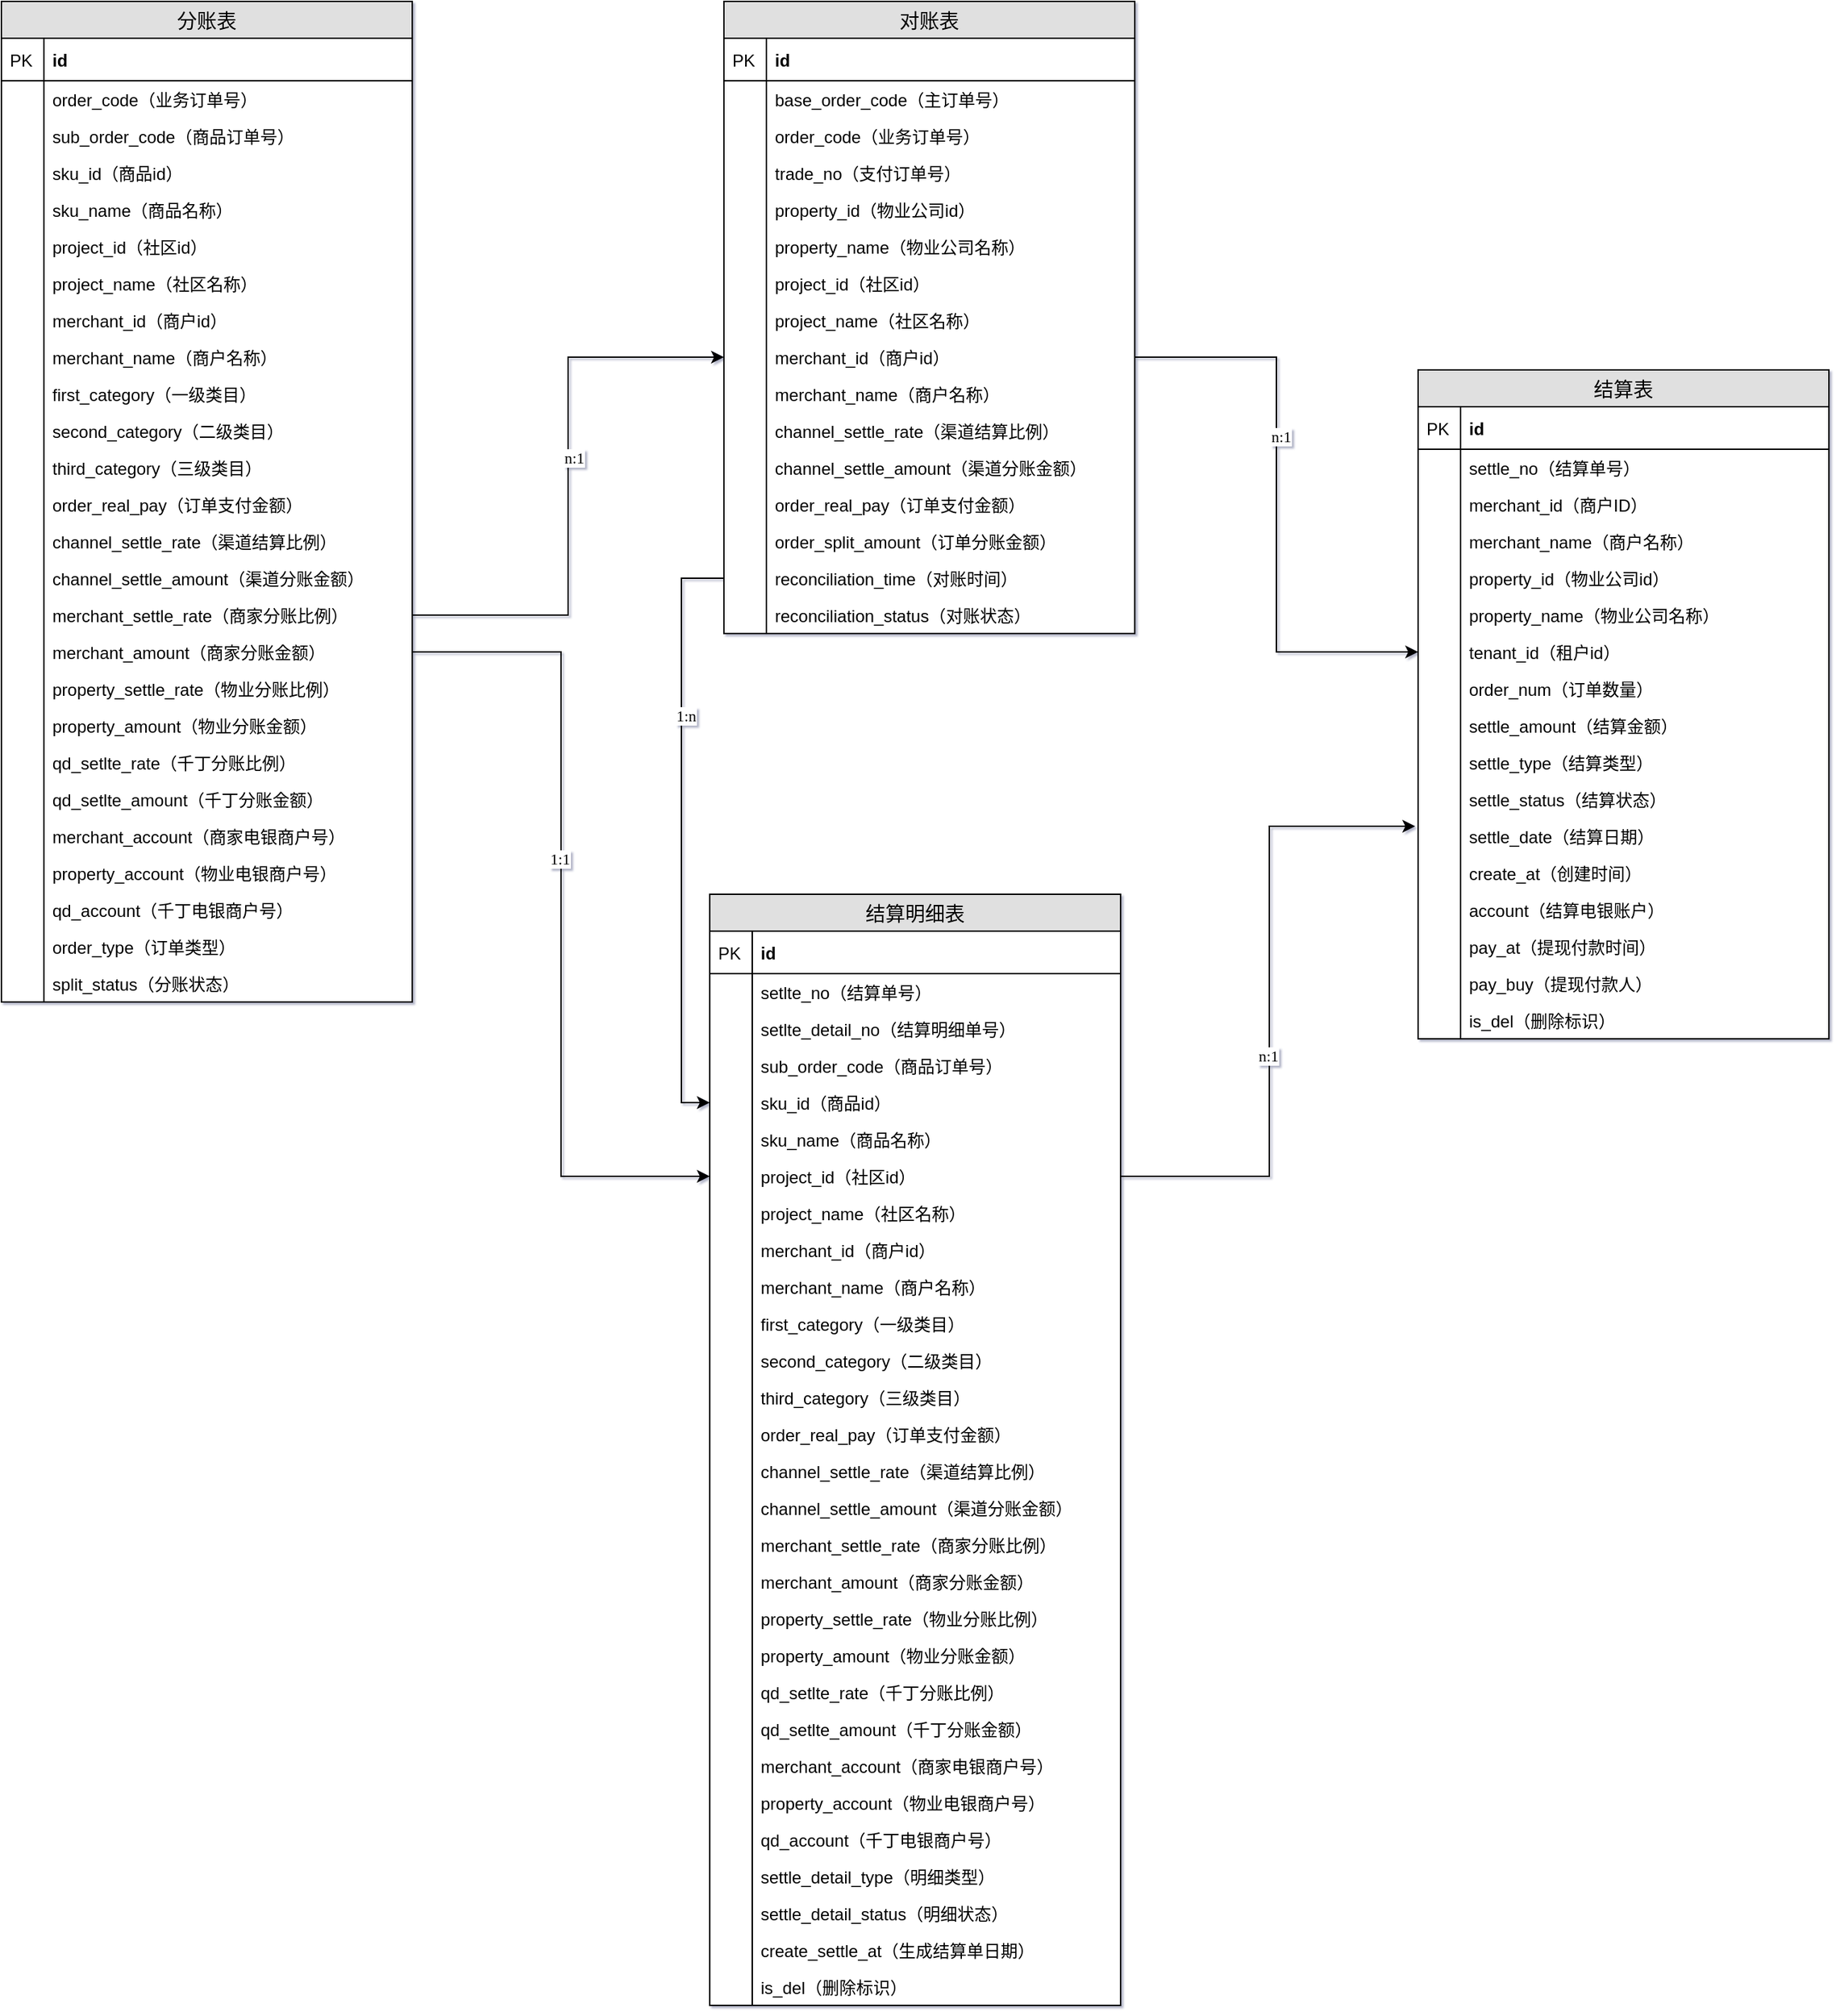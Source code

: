<mxfile version="12.9.12" type="github">
  <diagram id="kF9UKtXHddV9E3IU4Msj" name="Page-1">
    <mxGraphModel dx="2703" dy="568" grid="1" gridSize="10" guides="1" tooltips="1" connect="1" arrows="1" fold="1" page="1" pageScale="1" pageWidth="827" pageHeight="1169" math="0" shadow="1">
      <root>
        <mxCell id="0" />
        <mxCell id="1" parent="0" />
        <mxCell id="Y9tIcVt67NK-sM_Dwtmx-73" value="分账表" style="swimlane;fontStyle=0;childLayout=stackLayout;horizontal=1;startSize=26;fillColor=#e0e0e0;horizontalStack=0;resizeParent=1;resizeParentMax=0;resizeLast=0;collapsible=1;marginBottom=0;swimlaneFillColor=#ffffff;align=center;fontSize=14;strokeColor=#000000;" vertex="1" parent="1">
          <mxGeometry x="-1600" y="690" width="290" height="706" as="geometry" />
        </mxCell>
        <mxCell id="Y9tIcVt67NK-sM_Dwtmx-74" value="id" style="shape=partialRectangle;top=0;left=0;right=0;bottom=1;align=left;verticalAlign=middle;fillColor=none;spacingLeft=34;spacingRight=4;overflow=hidden;rotatable=0;points=[[0,0.5],[1,0.5]];portConstraint=eastwest;dropTarget=0;fontStyle=1;fontSize=12;" vertex="1" parent="Y9tIcVt67NK-sM_Dwtmx-73">
          <mxGeometry y="26" width="290" height="30" as="geometry" />
        </mxCell>
        <mxCell id="Y9tIcVt67NK-sM_Dwtmx-75" value="PK" style="shape=partialRectangle;top=0;left=0;bottom=0;fillColor=none;align=left;verticalAlign=middle;spacingLeft=4;spacingRight=4;overflow=hidden;rotatable=0;points=[];portConstraint=eastwest;part=1;fontSize=12;" vertex="1" connectable="0" parent="Y9tIcVt67NK-sM_Dwtmx-74">
          <mxGeometry width="30" height="30" as="geometry" />
        </mxCell>
        <mxCell id="Y9tIcVt67NK-sM_Dwtmx-76" value="order_code（业务订单号）" style="shape=partialRectangle;top=0;left=0;right=0;bottom=0;align=left;verticalAlign=top;fillColor=none;spacingLeft=34;spacingRight=4;overflow=hidden;rotatable=0;points=[[0,0.5],[1,0.5]];portConstraint=eastwest;dropTarget=0;fontSize=12;" vertex="1" parent="Y9tIcVt67NK-sM_Dwtmx-73">
          <mxGeometry y="56" width="290" height="26" as="geometry" />
        </mxCell>
        <mxCell id="Y9tIcVt67NK-sM_Dwtmx-77" value="" style="shape=partialRectangle;top=0;left=0;bottom=0;fillColor=none;align=left;verticalAlign=top;spacingLeft=4;spacingRight=4;overflow=hidden;rotatable=0;points=[];portConstraint=eastwest;part=1;fontSize=12;" vertex="1" connectable="0" parent="Y9tIcVt67NK-sM_Dwtmx-76">
          <mxGeometry width="30" height="26" as="geometry" />
        </mxCell>
        <mxCell id="Y9tIcVt67NK-sM_Dwtmx-78" value="sub_order_code（商品订单号）" style="shape=partialRectangle;top=0;left=0;right=0;bottom=0;align=left;verticalAlign=top;fillColor=none;spacingLeft=34;spacingRight=4;overflow=hidden;rotatable=0;points=[[0,0.5],[1,0.5]];portConstraint=eastwest;dropTarget=0;fontSize=12;" vertex="1" parent="Y9tIcVt67NK-sM_Dwtmx-73">
          <mxGeometry y="82" width="290" height="26" as="geometry" />
        </mxCell>
        <mxCell id="Y9tIcVt67NK-sM_Dwtmx-79" value="" style="shape=partialRectangle;top=0;left=0;bottom=0;fillColor=none;align=left;verticalAlign=top;spacingLeft=4;spacingRight=4;overflow=hidden;rotatable=0;points=[];portConstraint=eastwest;part=1;fontSize=12;" vertex="1" connectable="0" parent="Y9tIcVt67NK-sM_Dwtmx-78">
          <mxGeometry width="30" height="26" as="geometry" />
        </mxCell>
        <mxCell id="Y9tIcVt67NK-sM_Dwtmx-80" value="sku_id（商品id）" style="shape=partialRectangle;top=0;left=0;right=0;bottom=0;align=left;verticalAlign=top;fillColor=none;spacingLeft=34;spacingRight=4;overflow=hidden;rotatable=0;points=[[0,0.5],[1,0.5]];portConstraint=eastwest;dropTarget=0;fontSize=12;" vertex="1" parent="Y9tIcVt67NK-sM_Dwtmx-73">
          <mxGeometry y="108" width="290" height="26" as="geometry" />
        </mxCell>
        <mxCell id="Y9tIcVt67NK-sM_Dwtmx-81" value="" style="shape=partialRectangle;top=0;left=0;bottom=0;fillColor=none;align=left;verticalAlign=top;spacingLeft=4;spacingRight=4;overflow=hidden;rotatable=0;points=[];portConstraint=eastwest;part=1;fontSize=12;" vertex="1" connectable="0" parent="Y9tIcVt67NK-sM_Dwtmx-80">
          <mxGeometry width="30" height="26" as="geometry" />
        </mxCell>
        <mxCell id="Y9tIcVt67NK-sM_Dwtmx-82" value="sku_name（商品名称）" style="shape=partialRectangle;top=0;left=0;right=0;bottom=0;align=left;verticalAlign=top;fillColor=none;spacingLeft=34;spacingRight=4;overflow=hidden;rotatable=0;points=[[0,0.5],[1,0.5]];portConstraint=eastwest;dropTarget=0;fontSize=12;" vertex="1" parent="Y9tIcVt67NK-sM_Dwtmx-73">
          <mxGeometry y="134" width="290" height="26" as="geometry" />
        </mxCell>
        <mxCell id="Y9tIcVt67NK-sM_Dwtmx-83" value="" style="shape=partialRectangle;top=0;left=0;bottom=0;fillColor=none;align=left;verticalAlign=top;spacingLeft=4;spacingRight=4;overflow=hidden;rotatable=0;points=[];portConstraint=eastwest;part=1;fontSize=12;" vertex="1" connectable="0" parent="Y9tIcVt67NK-sM_Dwtmx-82">
          <mxGeometry width="30" height="26" as="geometry" />
        </mxCell>
        <mxCell id="Y9tIcVt67NK-sM_Dwtmx-84" value="project_id（社区id）" style="shape=partialRectangle;top=0;left=0;right=0;bottom=0;align=left;verticalAlign=top;fillColor=none;spacingLeft=34;spacingRight=4;overflow=hidden;rotatable=0;points=[[0,0.5],[1,0.5]];portConstraint=eastwest;dropTarget=0;fontSize=12;" vertex="1" parent="Y9tIcVt67NK-sM_Dwtmx-73">
          <mxGeometry y="160" width="290" height="26" as="geometry" />
        </mxCell>
        <mxCell id="Y9tIcVt67NK-sM_Dwtmx-85" value="" style="shape=partialRectangle;top=0;left=0;bottom=0;fillColor=none;align=left;verticalAlign=top;spacingLeft=4;spacingRight=4;overflow=hidden;rotatable=0;points=[];portConstraint=eastwest;part=1;fontSize=12;" vertex="1" connectable="0" parent="Y9tIcVt67NK-sM_Dwtmx-84">
          <mxGeometry width="30" height="26" as="geometry" />
        </mxCell>
        <mxCell id="Y9tIcVt67NK-sM_Dwtmx-86" value="project_name（社区名称）" style="shape=partialRectangle;top=0;left=0;right=0;bottom=0;align=left;verticalAlign=top;fillColor=none;spacingLeft=34;spacingRight=4;overflow=hidden;rotatable=0;points=[[0,0.5],[1,0.5]];portConstraint=eastwest;dropTarget=0;fontSize=12;" vertex="1" parent="Y9tIcVt67NK-sM_Dwtmx-73">
          <mxGeometry y="186" width="290" height="26" as="geometry" />
        </mxCell>
        <mxCell id="Y9tIcVt67NK-sM_Dwtmx-87" value="" style="shape=partialRectangle;top=0;left=0;bottom=0;fillColor=none;align=left;verticalAlign=top;spacingLeft=4;spacingRight=4;overflow=hidden;rotatable=0;points=[];portConstraint=eastwest;part=1;fontSize=12;" vertex="1" connectable="0" parent="Y9tIcVt67NK-sM_Dwtmx-86">
          <mxGeometry width="30" height="26" as="geometry" />
        </mxCell>
        <mxCell id="Y9tIcVt67NK-sM_Dwtmx-88" value="merchant_id（商户id）" style="shape=partialRectangle;top=0;left=0;right=0;bottom=0;align=left;verticalAlign=top;fillColor=none;spacingLeft=34;spacingRight=4;overflow=hidden;rotatable=0;points=[[0,0.5],[1,0.5]];portConstraint=eastwest;dropTarget=0;fontSize=12;" vertex="1" parent="Y9tIcVt67NK-sM_Dwtmx-73">
          <mxGeometry y="212" width="290" height="26" as="geometry" />
        </mxCell>
        <mxCell id="Y9tIcVt67NK-sM_Dwtmx-89" value="" style="shape=partialRectangle;top=0;left=0;bottom=0;fillColor=none;align=left;verticalAlign=top;spacingLeft=4;spacingRight=4;overflow=hidden;rotatable=0;points=[];portConstraint=eastwest;part=1;fontSize=12;" vertex="1" connectable="0" parent="Y9tIcVt67NK-sM_Dwtmx-88">
          <mxGeometry width="30" height="26" as="geometry" />
        </mxCell>
        <mxCell id="Y9tIcVt67NK-sM_Dwtmx-90" value="merchant_name（商户名称）" style="shape=partialRectangle;top=0;left=0;right=0;bottom=0;align=left;verticalAlign=top;fillColor=none;spacingLeft=34;spacingRight=4;overflow=hidden;rotatable=0;points=[[0,0.5],[1,0.5]];portConstraint=eastwest;dropTarget=0;fontSize=12;" vertex="1" parent="Y9tIcVt67NK-sM_Dwtmx-73">
          <mxGeometry y="238" width="290" height="26" as="geometry" />
        </mxCell>
        <mxCell id="Y9tIcVt67NK-sM_Dwtmx-91" value="" style="shape=partialRectangle;top=0;left=0;bottom=0;fillColor=none;align=left;verticalAlign=top;spacingLeft=4;spacingRight=4;overflow=hidden;rotatable=0;points=[];portConstraint=eastwest;part=1;fontSize=12;" vertex="1" connectable="0" parent="Y9tIcVt67NK-sM_Dwtmx-90">
          <mxGeometry width="30" height="26" as="geometry" />
        </mxCell>
        <mxCell id="Y9tIcVt67NK-sM_Dwtmx-92" value="first_category（一级类目）" style="shape=partialRectangle;top=0;left=0;right=0;bottom=0;align=left;verticalAlign=top;fillColor=none;spacingLeft=34;spacingRight=4;overflow=hidden;rotatable=0;points=[[0,0.5],[1,0.5]];portConstraint=eastwest;dropTarget=0;fontSize=12;" vertex="1" parent="Y9tIcVt67NK-sM_Dwtmx-73">
          <mxGeometry y="264" width="290" height="26" as="geometry" />
        </mxCell>
        <mxCell id="Y9tIcVt67NK-sM_Dwtmx-93" value="" style="shape=partialRectangle;top=0;left=0;bottom=0;fillColor=none;align=left;verticalAlign=top;spacingLeft=4;spacingRight=4;overflow=hidden;rotatable=0;points=[];portConstraint=eastwest;part=1;fontSize=12;" vertex="1" connectable="0" parent="Y9tIcVt67NK-sM_Dwtmx-92">
          <mxGeometry width="30" height="26" as="geometry" />
        </mxCell>
        <mxCell id="Y9tIcVt67NK-sM_Dwtmx-94" value="second_category（二级类目）" style="shape=partialRectangle;top=0;left=0;right=0;bottom=0;align=left;verticalAlign=top;fillColor=none;spacingLeft=34;spacingRight=4;overflow=hidden;rotatable=0;points=[[0,0.5],[1,0.5]];portConstraint=eastwest;dropTarget=0;fontSize=12;" vertex="1" parent="Y9tIcVt67NK-sM_Dwtmx-73">
          <mxGeometry y="290" width="290" height="26" as="geometry" />
        </mxCell>
        <mxCell id="Y9tIcVt67NK-sM_Dwtmx-95" value="" style="shape=partialRectangle;top=0;left=0;bottom=0;fillColor=none;align=left;verticalAlign=top;spacingLeft=4;spacingRight=4;overflow=hidden;rotatable=0;points=[];portConstraint=eastwest;part=1;fontSize=12;" vertex="1" connectable="0" parent="Y9tIcVt67NK-sM_Dwtmx-94">
          <mxGeometry width="30" height="26" as="geometry" />
        </mxCell>
        <mxCell id="Y9tIcVt67NK-sM_Dwtmx-96" value="third_category（三级类目）" style="shape=partialRectangle;top=0;left=0;right=0;bottom=0;align=left;verticalAlign=top;fillColor=none;spacingLeft=34;spacingRight=4;overflow=hidden;rotatable=0;points=[[0,0.5],[1,0.5]];portConstraint=eastwest;dropTarget=0;fontSize=12;" vertex="1" parent="Y9tIcVt67NK-sM_Dwtmx-73">
          <mxGeometry y="316" width="290" height="26" as="geometry" />
        </mxCell>
        <mxCell id="Y9tIcVt67NK-sM_Dwtmx-97" value="" style="shape=partialRectangle;top=0;left=0;bottom=0;fillColor=none;align=left;verticalAlign=top;spacingLeft=4;spacingRight=4;overflow=hidden;rotatable=0;points=[];portConstraint=eastwest;part=1;fontSize=12;" vertex="1" connectable="0" parent="Y9tIcVt67NK-sM_Dwtmx-96">
          <mxGeometry width="30" height="26" as="geometry" />
        </mxCell>
        <mxCell id="Y9tIcVt67NK-sM_Dwtmx-98" value="order_real_pay（订单支付金额）" style="shape=partialRectangle;top=0;left=0;right=0;bottom=0;align=left;verticalAlign=top;fillColor=none;spacingLeft=34;spacingRight=4;overflow=hidden;rotatable=0;points=[[0,0.5],[1,0.5]];portConstraint=eastwest;dropTarget=0;fontSize=12;" vertex="1" parent="Y9tIcVt67NK-sM_Dwtmx-73">
          <mxGeometry y="342" width="290" height="26" as="geometry" />
        </mxCell>
        <mxCell id="Y9tIcVt67NK-sM_Dwtmx-99" value="" style="shape=partialRectangle;top=0;left=0;bottom=0;fillColor=none;align=left;verticalAlign=top;spacingLeft=4;spacingRight=4;overflow=hidden;rotatable=0;points=[];portConstraint=eastwest;part=1;fontSize=12;" vertex="1" connectable="0" parent="Y9tIcVt67NK-sM_Dwtmx-98">
          <mxGeometry width="30" height="26" as="geometry" />
        </mxCell>
        <mxCell id="Y9tIcVt67NK-sM_Dwtmx-100" value="channel_settle_rate（渠道结算比例）" style="shape=partialRectangle;top=0;left=0;right=0;bottom=0;align=left;verticalAlign=top;fillColor=none;spacingLeft=34;spacingRight=4;overflow=hidden;rotatable=0;points=[[0,0.5],[1,0.5]];portConstraint=eastwest;dropTarget=0;fontSize=12;" vertex="1" parent="Y9tIcVt67NK-sM_Dwtmx-73">
          <mxGeometry y="368" width="290" height="26" as="geometry" />
        </mxCell>
        <mxCell id="Y9tIcVt67NK-sM_Dwtmx-101" value="" style="shape=partialRectangle;top=0;left=0;bottom=0;fillColor=none;align=left;verticalAlign=top;spacingLeft=4;spacingRight=4;overflow=hidden;rotatable=0;points=[];portConstraint=eastwest;part=1;fontSize=12;" vertex="1" connectable="0" parent="Y9tIcVt67NK-sM_Dwtmx-100">
          <mxGeometry width="30" height="26" as="geometry" />
        </mxCell>
        <mxCell id="Y9tIcVt67NK-sM_Dwtmx-102" value="channel_settle_amount（渠道分账金额）" style="shape=partialRectangle;top=0;left=0;right=0;bottom=0;align=left;verticalAlign=top;fillColor=none;spacingLeft=34;spacingRight=4;overflow=hidden;rotatable=0;points=[[0,0.5],[1,0.5]];portConstraint=eastwest;dropTarget=0;fontSize=12;" vertex="1" parent="Y9tIcVt67NK-sM_Dwtmx-73">
          <mxGeometry y="394" width="290" height="26" as="geometry" />
        </mxCell>
        <mxCell id="Y9tIcVt67NK-sM_Dwtmx-103" value="" style="shape=partialRectangle;top=0;left=0;bottom=0;fillColor=none;align=left;verticalAlign=top;spacingLeft=4;spacingRight=4;overflow=hidden;rotatable=0;points=[];portConstraint=eastwest;part=1;fontSize=12;" vertex="1" connectable="0" parent="Y9tIcVt67NK-sM_Dwtmx-102">
          <mxGeometry width="30" height="26" as="geometry" />
        </mxCell>
        <mxCell id="Y9tIcVt67NK-sM_Dwtmx-104" value="merchant_settle_rate（商家分账比例）" style="shape=partialRectangle;top=0;left=0;right=0;bottom=0;align=left;verticalAlign=top;fillColor=none;spacingLeft=34;spacingRight=4;overflow=hidden;rotatable=0;points=[[0,0.5],[1,0.5]];portConstraint=eastwest;dropTarget=0;fontSize=12;" vertex="1" parent="Y9tIcVt67NK-sM_Dwtmx-73">
          <mxGeometry y="420" width="290" height="26" as="geometry" />
        </mxCell>
        <mxCell id="Y9tIcVt67NK-sM_Dwtmx-105" value="" style="shape=partialRectangle;top=0;left=0;bottom=0;fillColor=none;align=left;verticalAlign=top;spacingLeft=4;spacingRight=4;overflow=hidden;rotatable=0;points=[];portConstraint=eastwest;part=1;fontSize=12;" vertex="1" connectable="0" parent="Y9tIcVt67NK-sM_Dwtmx-104">
          <mxGeometry width="30" height="26" as="geometry" />
        </mxCell>
        <mxCell id="Y9tIcVt67NK-sM_Dwtmx-106" value="merchant_amount（商家分账金额）" style="shape=partialRectangle;top=0;left=0;right=0;bottom=0;align=left;verticalAlign=top;fillColor=none;spacingLeft=34;spacingRight=4;overflow=hidden;rotatable=0;points=[[0,0.5],[1,0.5]];portConstraint=eastwest;dropTarget=0;fontSize=12;" vertex="1" parent="Y9tIcVt67NK-sM_Dwtmx-73">
          <mxGeometry y="446" width="290" height="26" as="geometry" />
        </mxCell>
        <mxCell id="Y9tIcVt67NK-sM_Dwtmx-107" value="" style="shape=partialRectangle;top=0;left=0;bottom=0;fillColor=none;align=left;verticalAlign=top;spacingLeft=4;spacingRight=4;overflow=hidden;rotatable=0;points=[];portConstraint=eastwest;part=1;fontSize=12;" vertex="1" connectable="0" parent="Y9tIcVt67NK-sM_Dwtmx-106">
          <mxGeometry width="30" height="26" as="geometry" />
        </mxCell>
        <mxCell id="Y9tIcVt67NK-sM_Dwtmx-108" value="property_settle_rate（物业分账比例）" style="shape=partialRectangle;top=0;left=0;right=0;bottom=0;align=left;verticalAlign=top;fillColor=none;spacingLeft=34;spacingRight=4;overflow=hidden;rotatable=0;points=[[0,0.5],[1,0.5]];portConstraint=eastwest;dropTarget=0;fontSize=12;" vertex="1" parent="Y9tIcVt67NK-sM_Dwtmx-73">
          <mxGeometry y="472" width="290" height="26" as="geometry" />
        </mxCell>
        <mxCell id="Y9tIcVt67NK-sM_Dwtmx-109" value="" style="shape=partialRectangle;top=0;left=0;bottom=0;fillColor=none;align=left;verticalAlign=top;spacingLeft=4;spacingRight=4;overflow=hidden;rotatable=0;points=[];portConstraint=eastwest;part=1;fontSize=12;" vertex="1" connectable="0" parent="Y9tIcVt67NK-sM_Dwtmx-108">
          <mxGeometry width="30" height="26" as="geometry" />
        </mxCell>
        <mxCell id="Y9tIcVt67NK-sM_Dwtmx-110" value="property_amount（物业分账金额）" style="shape=partialRectangle;top=0;left=0;right=0;bottom=0;align=left;verticalAlign=top;fillColor=none;spacingLeft=34;spacingRight=4;overflow=hidden;rotatable=0;points=[[0,0.5],[1,0.5]];portConstraint=eastwest;dropTarget=0;fontSize=12;" vertex="1" parent="Y9tIcVt67NK-sM_Dwtmx-73">
          <mxGeometry y="498" width="290" height="26" as="geometry" />
        </mxCell>
        <mxCell id="Y9tIcVt67NK-sM_Dwtmx-111" value="" style="shape=partialRectangle;top=0;left=0;bottom=0;fillColor=none;align=left;verticalAlign=top;spacingLeft=4;spacingRight=4;overflow=hidden;rotatable=0;points=[];portConstraint=eastwest;part=1;fontSize=12;" vertex="1" connectable="0" parent="Y9tIcVt67NK-sM_Dwtmx-110">
          <mxGeometry width="30" height="26" as="geometry" />
        </mxCell>
        <mxCell id="Y9tIcVt67NK-sM_Dwtmx-112" value="qd_setlte_rate（千丁分账比例）" style="shape=partialRectangle;top=0;left=0;right=0;bottom=0;align=left;verticalAlign=top;fillColor=none;spacingLeft=34;spacingRight=4;overflow=hidden;rotatable=0;points=[[0,0.5],[1,0.5]];portConstraint=eastwest;dropTarget=0;fontSize=12;" vertex="1" parent="Y9tIcVt67NK-sM_Dwtmx-73">
          <mxGeometry y="524" width="290" height="26" as="geometry" />
        </mxCell>
        <mxCell id="Y9tIcVt67NK-sM_Dwtmx-113" value="" style="shape=partialRectangle;top=0;left=0;bottom=0;fillColor=none;align=left;verticalAlign=top;spacingLeft=4;spacingRight=4;overflow=hidden;rotatable=0;points=[];portConstraint=eastwest;part=1;fontSize=12;" vertex="1" connectable="0" parent="Y9tIcVt67NK-sM_Dwtmx-112">
          <mxGeometry width="30" height="26" as="geometry" />
        </mxCell>
        <mxCell id="Y9tIcVt67NK-sM_Dwtmx-114" value="qd_setlte_amount（千丁分账金额）" style="shape=partialRectangle;top=0;left=0;right=0;bottom=0;align=left;verticalAlign=top;fillColor=none;spacingLeft=34;spacingRight=4;overflow=hidden;rotatable=0;points=[[0,0.5],[1,0.5]];portConstraint=eastwest;dropTarget=0;fontSize=12;" vertex="1" parent="Y9tIcVt67NK-sM_Dwtmx-73">
          <mxGeometry y="550" width="290" height="26" as="geometry" />
        </mxCell>
        <mxCell id="Y9tIcVt67NK-sM_Dwtmx-115" value="" style="shape=partialRectangle;top=0;left=0;bottom=0;fillColor=none;align=left;verticalAlign=top;spacingLeft=4;spacingRight=4;overflow=hidden;rotatable=0;points=[];portConstraint=eastwest;part=1;fontSize=12;" vertex="1" connectable="0" parent="Y9tIcVt67NK-sM_Dwtmx-114">
          <mxGeometry width="30" height="26" as="geometry" />
        </mxCell>
        <mxCell id="Y9tIcVt67NK-sM_Dwtmx-116" value="merchant_account（商家电银商户号）" style="shape=partialRectangle;top=0;left=0;right=0;bottom=0;align=left;verticalAlign=top;fillColor=none;spacingLeft=34;spacingRight=4;overflow=hidden;rotatable=0;points=[[0,0.5],[1,0.5]];portConstraint=eastwest;dropTarget=0;fontSize=12;" vertex="1" parent="Y9tIcVt67NK-sM_Dwtmx-73">
          <mxGeometry y="576" width="290" height="26" as="geometry" />
        </mxCell>
        <mxCell id="Y9tIcVt67NK-sM_Dwtmx-117" value="" style="shape=partialRectangle;top=0;left=0;bottom=0;fillColor=none;align=left;verticalAlign=top;spacingLeft=4;spacingRight=4;overflow=hidden;rotatable=0;points=[];portConstraint=eastwest;part=1;fontSize=12;" vertex="1" connectable="0" parent="Y9tIcVt67NK-sM_Dwtmx-116">
          <mxGeometry width="30" height="26" as="geometry" />
        </mxCell>
        <mxCell id="Y9tIcVt67NK-sM_Dwtmx-118" value="property_account（物业电银商户号）" style="shape=partialRectangle;top=0;left=0;right=0;bottom=0;align=left;verticalAlign=top;fillColor=none;spacingLeft=34;spacingRight=4;overflow=hidden;rotatable=0;points=[[0,0.5],[1,0.5]];portConstraint=eastwest;dropTarget=0;fontSize=12;" vertex="1" parent="Y9tIcVt67NK-sM_Dwtmx-73">
          <mxGeometry y="602" width="290" height="26" as="geometry" />
        </mxCell>
        <mxCell id="Y9tIcVt67NK-sM_Dwtmx-119" value="" style="shape=partialRectangle;top=0;left=0;bottom=0;fillColor=none;align=left;verticalAlign=top;spacingLeft=4;spacingRight=4;overflow=hidden;rotatable=0;points=[];portConstraint=eastwest;part=1;fontSize=12;" vertex="1" connectable="0" parent="Y9tIcVt67NK-sM_Dwtmx-118">
          <mxGeometry width="30" height="26" as="geometry" />
        </mxCell>
        <mxCell id="Y9tIcVt67NK-sM_Dwtmx-120" value="qd_account（千丁电银商户号）" style="shape=partialRectangle;top=0;left=0;right=0;bottom=0;align=left;verticalAlign=top;fillColor=none;spacingLeft=34;spacingRight=4;overflow=hidden;rotatable=0;points=[[0,0.5],[1,0.5]];portConstraint=eastwest;dropTarget=0;fontSize=12;" vertex="1" parent="Y9tIcVt67NK-sM_Dwtmx-73">
          <mxGeometry y="628" width="290" height="26" as="geometry" />
        </mxCell>
        <mxCell id="Y9tIcVt67NK-sM_Dwtmx-121" value="" style="shape=partialRectangle;top=0;left=0;bottom=0;fillColor=none;align=left;verticalAlign=top;spacingLeft=4;spacingRight=4;overflow=hidden;rotatable=0;points=[];portConstraint=eastwest;part=1;fontSize=12;" vertex="1" connectable="0" parent="Y9tIcVt67NK-sM_Dwtmx-120">
          <mxGeometry width="30" height="26" as="geometry" />
        </mxCell>
        <mxCell id="Y9tIcVt67NK-sM_Dwtmx-122" value="order_type（订单类型）" style="shape=partialRectangle;top=0;left=0;right=0;bottom=0;align=left;verticalAlign=top;fillColor=none;spacingLeft=34;spacingRight=4;overflow=hidden;rotatable=0;points=[[0,0.5],[1,0.5]];portConstraint=eastwest;dropTarget=0;fontSize=12;" vertex="1" parent="Y9tIcVt67NK-sM_Dwtmx-73">
          <mxGeometry y="654" width="290" height="26" as="geometry" />
        </mxCell>
        <mxCell id="Y9tIcVt67NK-sM_Dwtmx-123" value="" style="shape=partialRectangle;top=0;left=0;bottom=0;fillColor=none;align=left;verticalAlign=top;spacingLeft=4;spacingRight=4;overflow=hidden;rotatable=0;points=[];portConstraint=eastwest;part=1;fontSize=12;" vertex="1" connectable="0" parent="Y9tIcVt67NK-sM_Dwtmx-122">
          <mxGeometry width="30" height="26" as="geometry" />
        </mxCell>
        <mxCell id="Y9tIcVt67NK-sM_Dwtmx-297" value="split_status（分账状态）" style="shape=partialRectangle;top=0;left=0;right=0;bottom=0;align=left;verticalAlign=top;fillColor=none;spacingLeft=34;spacingRight=4;overflow=hidden;rotatable=0;points=[[0,0.5],[1,0.5]];portConstraint=eastwest;dropTarget=0;fontSize=12;" vertex="1" parent="Y9tIcVt67NK-sM_Dwtmx-73">
          <mxGeometry y="680" width="290" height="26" as="geometry" />
        </mxCell>
        <mxCell id="Y9tIcVt67NK-sM_Dwtmx-298" value="" style="shape=partialRectangle;top=0;left=0;bottom=0;fillColor=none;align=left;verticalAlign=top;spacingLeft=4;spacingRight=4;overflow=hidden;rotatable=0;points=[];portConstraint=eastwest;part=1;fontSize=12;" vertex="1" connectable="0" parent="Y9tIcVt67NK-sM_Dwtmx-297">
          <mxGeometry width="30" height="26" as="geometry" />
        </mxCell>
        <mxCell id="Y9tIcVt67NK-sM_Dwtmx-124" value="对账表" style="swimlane;fontStyle=0;childLayout=stackLayout;horizontal=1;startSize=26;fillColor=#e0e0e0;horizontalStack=0;resizeParent=1;resizeParentMax=0;resizeLast=0;collapsible=1;marginBottom=0;swimlaneFillColor=#ffffff;align=center;fontSize=14;strokeColor=#000000;" vertex="1" parent="1">
          <mxGeometry x="-1090" y="690" width="290" height="446" as="geometry" />
        </mxCell>
        <mxCell id="Y9tIcVt67NK-sM_Dwtmx-125" value="id" style="shape=partialRectangle;top=0;left=0;right=0;bottom=1;align=left;verticalAlign=middle;fillColor=none;spacingLeft=34;spacingRight=4;overflow=hidden;rotatable=0;points=[[0,0.5],[1,0.5]];portConstraint=eastwest;dropTarget=0;fontStyle=1;fontSize=12;" vertex="1" parent="Y9tIcVt67NK-sM_Dwtmx-124">
          <mxGeometry y="26" width="290" height="30" as="geometry" />
        </mxCell>
        <mxCell id="Y9tIcVt67NK-sM_Dwtmx-126" value="PK" style="shape=partialRectangle;top=0;left=0;bottom=0;fillColor=none;align=left;verticalAlign=middle;spacingLeft=4;spacingRight=4;overflow=hidden;rotatable=0;points=[];portConstraint=eastwest;part=1;fontSize=12;" vertex="1" connectable="0" parent="Y9tIcVt67NK-sM_Dwtmx-125">
          <mxGeometry width="30" height="30" as="geometry" />
        </mxCell>
        <mxCell id="Y9tIcVt67NK-sM_Dwtmx-127" value="base_order_code（主订单号）" style="shape=partialRectangle;top=0;left=0;right=0;bottom=0;align=left;verticalAlign=top;fillColor=none;spacingLeft=34;spacingRight=4;overflow=hidden;rotatable=0;points=[[0,0.5],[1,0.5]];portConstraint=eastwest;dropTarget=0;fontSize=12;" vertex="1" parent="Y9tIcVt67NK-sM_Dwtmx-124">
          <mxGeometry y="56" width="290" height="26" as="geometry" />
        </mxCell>
        <mxCell id="Y9tIcVt67NK-sM_Dwtmx-128" value="" style="shape=partialRectangle;top=0;left=0;bottom=0;fillColor=none;align=left;verticalAlign=top;spacingLeft=4;spacingRight=4;overflow=hidden;rotatable=0;points=[];portConstraint=eastwest;part=1;fontSize=12;" vertex="1" connectable="0" parent="Y9tIcVt67NK-sM_Dwtmx-127">
          <mxGeometry width="30" height="26" as="geometry" />
        </mxCell>
        <mxCell id="Y9tIcVt67NK-sM_Dwtmx-129" value="order_code（业务订单号）" style="shape=partialRectangle;top=0;left=0;right=0;bottom=0;align=left;verticalAlign=top;fillColor=none;spacingLeft=34;spacingRight=4;overflow=hidden;rotatable=0;points=[[0,0.5],[1,0.5]];portConstraint=eastwest;dropTarget=0;fontSize=12;" vertex="1" parent="Y9tIcVt67NK-sM_Dwtmx-124">
          <mxGeometry y="82" width="290" height="26" as="geometry" />
        </mxCell>
        <mxCell id="Y9tIcVt67NK-sM_Dwtmx-130" value="" style="shape=partialRectangle;top=0;left=0;bottom=0;fillColor=none;align=left;verticalAlign=top;spacingLeft=4;spacingRight=4;overflow=hidden;rotatable=0;points=[];portConstraint=eastwest;part=1;fontSize=12;" vertex="1" connectable="0" parent="Y9tIcVt67NK-sM_Dwtmx-129">
          <mxGeometry width="30" height="26" as="geometry" />
        </mxCell>
        <mxCell id="Y9tIcVt67NK-sM_Dwtmx-131" value="trade_no（支付订单号）" style="shape=partialRectangle;top=0;left=0;right=0;bottom=0;align=left;verticalAlign=top;fillColor=none;spacingLeft=34;spacingRight=4;overflow=hidden;rotatable=0;points=[[0,0.5],[1,0.5]];portConstraint=eastwest;dropTarget=0;fontSize=12;" vertex="1" parent="Y9tIcVt67NK-sM_Dwtmx-124">
          <mxGeometry y="108" width="290" height="26" as="geometry" />
        </mxCell>
        <mxCell id="Y9tIcVt67NK-sM_Dwtmx-132" value="" style="shape=partialRectangle;top=0;left=0;bottom=0;fillColor=none;align=left;verticalAlign=top;spacingLeft=4;spacingRight=4;overflow=hidden;rotatable=0;points=[];portConstraint=eastwest;part=1;fontSize=12;" vertex="1" connectable="0" parent="Y9tIcVt67NK-sM_Dwtmx-131">
          <mxGeometry width="30" height="26" as="geometry" />
        </mxCell>
        <mxCell id="Y9tIcVt67NK-sM_Dwtmx-133" value="property_id（物业公司id）" style="shape=partialRectangle;top=0;left=0;right=0;bottom=0;align=left;verticalAlign=top;fillColor=none;spacingLeft=34;spacingRight=4;overflow=hidden;rotatable=0;points=[[0,0.5],[1,0.5]];portConstraint=eastwest;dropTarget=0;fontSize=12;" vertex="1" parent="Y9tIcVt67NK-sM_Dwtmx-124">
          <mxGeometry y="134" width="290" height="26" as="geometry" />
        </mxCell>
        <mxCell id="Y9tIcVt67NK-sM_Dwtmx-134" value="" style="shape=partialRectangle;top=0;left=0;bottom=0;fillColor=none;align=left;verticalAlign=top;spacingLeft=4;spacingRight=4;overflow=hidden;rotatable=0;points=[];portConstraint=eastwest;part=1;fontSize=12;" vertex="1" connectable="0" parent="Y9tIcVt67NK-sM_Dwtmx-133">
          <mxGeometry width="30" height="26" as="geometry" />
        </mxCell>
        <mxCell id="Y9tIcVt67NK-sM_Dwtmx-135" value="property_name（物业公司名称）" style="shape=partialRectangle;top=0;left=0;right=0;bottom=0;align=left;verticalAlign=top;fillColor=none;spacingLeft=34;spacingRight=4;overflow=hidden;rotatable=0;points=[[0,0.5],[1,0.5]];portConstraint=eastwest;dropTarget=0;fontSize=12;" vertex="1" parent="Y9tIcVt67NK-sM_Dwtmx-124">
          <mxGeometry y="160" width="290" height="26" as="geometry" />
        </mxCell>
        <mxCell id="Y9tIcVt67NK-sM_Dwtmx-136" value="" style="shape=partialRectangle;top=0;left=0;bottom=0;fillColor=none;align=left;verticalAlign=top;spacingLeft=4;spacingRight=4;overflow=hidden;rotatable=0;points=[];portConstraint=eastwest;part=1;fontSize=12;" vertex="1" connectable="0" parent="Y9tIcVt67NK-sM_Dwtmx-135">
          <mxGeometry width="30" height="26" as="geometry" />
        </mxCell>
        <mxCell id="Y9tIcVt67NK-sM_Dwtmx-137" value="project_id（社区id）" style="shape=partialRectangle;top=0;left=0;right=0;bottom=0;align=left;verticalAlign=top;fillColor=none;spacingLeft=34;spacingRight=4;overflow=hidden;rotatable=0;points=[[0,0.5],[1,0.5]];portConstraint=eastwest;dropTarget=0;fontSize=12;" vertex="1" parent="Y9tIcVt67NK-sM_Dwtmx-124">
          <mxGeometry y="186" width="290" height="26" as="geometry" />
        </mxCell>
        <mxCell id="Y9tIcVt67NK-sM_Dwtmx-138" value="" style="shape=partialRectangle;top=0;left=0;bottom=0;fillColor=none;align=left;verticalAlign=top;spacingLeft=4;spacingRight=4;overflow=hidden;rotatable=0;points=[];portConstraint=eastwest;part=1;fontSize=12;" vertex="1" connectable="0" parent="Y9tIcVt67NK-sM_Dwtmx-137">
          <mxGeometry width="30" height="26" as="geometry" />
        </mxCell>
        <mxCell id="Y9tIcVt67NK-sM_Dwtmx-139" value="project_name（社区名称）" style="shape=partialRectangle;top=0;left=0;right=0;bottom=0;align=left;verticalAlign=top;fillColor=none;spacingLeft=34;spacingRight=4;overflow=hidden;rotatable=0;points=[[0,0.5],[1,0.5]];portConstraint=eastwest;dropTarget=0;fontSize=12;" vertex="1" parent="Y9tIcVt67NK-sM_Dwtmx-124">
          <mxGeometry y="212" width="290" height="26" as="geometry" />
        </mxCell>
        <mxCell id="Y9tIcVt67NK-sM_Dwtmx-140" value="" style="shape=partialRectangle;top=0;left=0;bottom=0;fillColor=none;align=left;verticalAlign=top;spacingLeft=4;spacingRight=4;overflow=hidden;rotatable=0;points=[];portConstraint=eastwest;part=1;fontSize=12;" vertex="1" connectable="0" parent="Y9tIcVt67NK-sM_Dwtmx-139">
          <mxGeometry width="30" height="26" as="geometry" />
        </mxCell>
        <mxCell id="Y9tIcVt67NK-sM_Dwtmx-141" value="merchant_id（商户id）" style="shape=partialRectangle;top=0;left=0;right=0;bottom=0;align=left;verticalAlign=top;fillColor=none;spacingLeft=34;spacingRight=4;overflow=hidden;rotatable=0;points=[[0,0.5],[1,0.5]];portConstraint=eastwest;dropTarget=0;fontSize=12;" vertex="1" parent="Y9tIcVt67NK-sM_Dwtmx-124">
          <mxGeometry y="238" width="290" height="26" as="geometry" />
        </mxCell>
        <mxCell id="Y9tIcVt67NK-sM_Dwtmx-142" value="" style="shape=partialRectangle;top=0;left=0;bottom=0;fillColor=none;align=left;verticalAlign=top;spacingLeft=4;spacingRight=4;overflow=hidden;rotatable=0;points=[];portConstraint=eastwest;part=1;fontSize=12;" vertex="1" connectable="0" parent="Y9tIcVt67NK-sM_Dwtmx-141">
          <mxGeometry width="30" height="26" as="geometry" />
        </mxCell>
        <mxCell id="Y9tIcVt67NK-sM_Dwtmx-149" value="merchant_name（商户名称）" style="shape=partialRectangle;top=0;left=0;right=0;bottom=0;align=left;verticalAlign=top;fillColor=none;spacingLeft=34;spacingRight=4;overflow=hidden;rotatable=0;points=[[0,0.5],[1,0.5]];portConstraint=eastwest;dropTarget=0;fontSize=12;" vertex="1" parent="Y9tIcVt67NK-sM_Dwtmx-124">
          <mxGeometry y="264" width="290" height="26" as="geometry" />
        </mxCell>
        <mxCell id="Y9tIcVt67NK-sM_Dwtmx-150" value="" style="shape=partialRectangle;top=0;left=0;bottom=0;fillColor=none;align=left;verticalAlign=top;spacingLeft=4;spacingRight=4;overflow=hidden;rotatable=0;points=[];portConstraint=eastwest;part=1;fontSize=12;" vertex="1" connectable="0" parent="Y9tIcVt67NK-sM_Dwtmx-149">
          <mxGeometry width="30" height="26" as="geometry" />
        </mxCell>
        <mxCell id="Y9tIcVt67NK-sM_Dwtmx-151" value="channel_settle_rate（渠道结算比例）" style="shape=partialRectangle;top=0;left=0;right=0;bottom=0;align=left;verticalAlign=top;fillColor=none;spacingLeft=34;spacingRight=4;overflow=hidden;rotatable=0;points=[[0,0.5],[1,0.5]];portConstraint=eastwest;dropTarget=0;fontSize=12;" vertex="1" parent="Y9tIcVt67NK-sM_Dwtmx-124">
          <mxGeometry y="290" width="290" height="26" as="geometry" />
        </mxCell>
        <mxCell id="Y9tIcVt67NK-sM_Dwtmx-152" value="" style="shape=partialRectangle;top=0;left=0;bottom=0;fillColor=none;align=left;verticalAlign=top;spacingLeft=4;spacingRight=4;overflow=hidden;rotatable=0;points=[];portConstraint=eastwest;part=1;fontSize=12;" vertex="1" connectable="0" parent="Y9tIcVt67NK-sM_Dwtmx-151">
          <mxGeometry width="30" height="26" as="geometry" />
        </mxCell>
        <mxCell id="Y9tIcVt67NK-sM_Dwtmx-153" value="channel_settle_amount（渠道分账金额）" style="shape=partialRectangle;top=0;left=0;right=0;bottom=0;align=left;verticalAlign=top;fillColor=none;spacingLeft=34;spacingRight=4;overflow=hidden;rotatable=0;points=[[0,0.5],[1,0.5]];portConstraint=eastwest;dropTarget=0;fontSize=12;" vertex="1" parent="Y9tIcVt67NK-sM_Dwtmx-124">
          <mxGeometry y="316" width="290" height="26" as="geometry" />
        </mxCell>
        <mxCell id="Y9tIcVt67NK-sM_Dwtmx-154" value="" style="shape=partialRectangle;top=0;left=0;bottom=0;fillColor=none;align=left;verticalAlign=top;spacingLeft=4;spacingRight=4;overflow=hidden;rotatable=0;points=[];portConstraint=eastwest;part=1;fontSize=12;" vertex="1" connectable="0" parent="Y9tIcVt67NK-sM_Dwtmx-153">
          <mxGeometry width="30" height="26" as="geometry" />
        </mxCell>
        <mxCell id="Y9tIcVt67NK-sM_Dwtmx-173" value="order_real_pay（订单支付金额）" style="shape=partialRectangle;top=0;left=0;right=0;bottom=0;align=left;verticalAlign=top;fillColor=none;spacingLeft=34;spacingRight=4;overflow=hidden;rotatable=0;points=[[0,0.5],[1,0.5]];portConstraint=eastwest;dropTarget=0;fontSize=12;" vertex="1" parent="Y9tIcVt67NK-sM_Dwtmx-124">
          <mxGeometry y="342" width="290" height="26" as="geometry" />
        </mxCell>
        <mxCell id="Y9tIcVt67NK-sM_Dwtmx-174" value="" style="shape=partialRectangle;top=0;left=0;bottom=0;fillColor=none;align=left;verticalAlign=top;spacingLeft=4;spacingRight=4;overflow=hidden;rotatable=0;points=[];portConstraint=eastwest;part=1;fontSize=12;" vertex="1" connectable="0" parent="Y9tIcVt67NK-sM_Dwtmx-173">
          <mxGeometry width="30" height="26" as="geometry" />
        </mxCell>
        <mxCell id="Y9tIcVt67NK-sM_Dwtmx-179" value="order_split_amount（订单分账金额）" style="shape=partialRectangle;top=0;left=0;right=0;bottom=0;align=left;verticalAlign=top;fillColor=none;spacingLeft=34;spacingRight=4;overflow=hidden;rotatable=0;points=[[0,0.5],[1,0.5]];portConstraint=eastwest;dropTarget=0;fontSize=12;" vertex="1" parent="Y9tIcVt67NK-sM_Dwtmx-124">
          <mxGeometry y="368" width="290" height="26" as="geometry" />
        </mxCell>
        <mxCell id="Y9tIcVt67NK-sM_Dwtmx-180" value="" style="shape=partialRectangle;top=0;left=0;bottom=0;fillColor=none;align=left;verticalAlign=top;spacingLeft=4;spacingRight=4;overflow=hidden;rotatable=0;points=[];portConstraint=eastwest;part=1;fontSize=12;" vertex="1" connectable="0" parent="Y9tIcVt67NK-sM_Dwtmx-179">
          <mxGeometry width="30" height="26" as="geometry" />
        </mxCell>
        <mxCell id="Y9tIcVt67NK-sM_Dwtmx-299" value="reconciliation_time（对账时间）" style="shape=partialRectangle;top=0;left=0;right=0;bottom=0;align=left;verticalAlign=top;fillColor=none;spacingLeft=34;spacingRight=4;overflow=hidden;rotatable=0;points=[[0,0.5],[1,0.5]];portConstraint=eastwest;dropTarget=0;fontSize=12;" vertex="1" parent="Y9tIcVt67NK-sM_Dwtmx-124">
          <mxGeometry y="394" width="290" height="26" as="geometry" />
        </mxCell>
        <mxCell id="Y9tIcVt67NK-sM_Dwtmx-300" value="" style="shape=partialRectangle;top=0;left=0;bottom=0;fillColor=none;align=left;verticalAlign=top;spacingLeft=4;spacingRight=4;overflow=hidden;rotatable=0;points=[];portConstraint=eastwest;part=1;fontSize=12;" vertex="1" connectable="0" parent="Y9tIcVt67NK-sM_Dwtmx-299">
          <mxGeometry width="30" height="26" as="geometry" />
        </mxCell>
        <mxCell id="Y9tIcVt67NK-sM_Dwtmx-301" value="reconciliation_status（对账状态）" style="shape=partialRectangle;top=0;left=0;right=0;bottom=0;align=left;verticalAlign=top;fillColor=none;spacingLeft=34;spacingRight=4;overflow=hidden;rotatable=0;points=[[0,0.5],[1,0.5]];portConstraint=eastwest;dropTarget=0;fontSize=12;" vertex="1" parent="Y9tIcVt67NK-sM_Dwtmx-124">
          <mxGeometry y="420" width="290" height="26" as="geometry" />
        </mxCell>
        <mxCell id="Y9tIcVt67NK-sM_Dwtmx-302" value="" style="shape=partialRectangle;top=0;left=0;bottom=0;fillColor=none;align=left;verticalAlign=top;spacingLeft=4;spacingRight=4;overflow=hidden;rotatable=0;points=[];portConstraint=eastwest;part=1;fontSize=12;" vertex="1" connectable="0" parent="Y9tIcVt67NK-sM_Dwtmx-301">
          <mxGeometry width="30" height="26" as="geometry" />
        </mxCell>
        <mxCell id="Y9tIcVt67NK-sM_Dwtmx-371" style="edgeStyle=orthogonalEdgeStyle;rounded=0;orthogonalLoop=1;jettySize=auto;html=1;entryX=0;entryY=0.5;entryDx=0;entryDy=0;fontFamily=Verdana;fontColor=#000000;" edge="1" parent="1" source="Y9tIcVt67NK-sM_Dwtmx-104" target="Y9tIcVt67NK-sM_Dwtmx-141">
          <mxGeometry relative="1" as="geometry" />
        </mxCell>
        <mxCell id="Y9tIcVt67NK-sM_Dwtmx-377" value="n:1" style="edgeLabel;html=1;align=center;verticalAlign=middle;resizable=0;points=[];fontFamily=Verdana;fontColor=#000000;" vertex="1" connectable="0" parent="Y9tIcVt67NK-sM_Dwtmx-371">
          <mxGeometry x="0.1" y="-4" relative="1" as="geometry">
            <mxPoint as="offset" />
          </mxGeometry>
        </mxCell>
        <mxCell id="Y9tIcVt67NK-sM_Dwtmx-181" value="结算表" style="swimlane;fontStyle=0;childLayout=stackLayout;horizontal=1;startSize=26;fillColor=#e0e0e0;horizontalStack=0;resizeParent=1;resizeParentMax=0;resizeLast=0;collapsible=1;marginBottom=0;swimlaneFillColor=#ffffff;align=center;fontSize=14;strokeColor=#000000;" vertex="1" parent="1">
          <mxGeometry x="-600" y="950" width="290" height="472" as="geometry" />
        </mxCell>
        <mxCell id="Y9tIcVt67NK-sM_Dwtmx-182" value="id" style="shape=partialRectangle;top=0;left=0;right=0;bottom=1;align=left;verticalAlign=middle;fillColor=none;spacingLeft=34;spacingRight=4;overflow=hidden;rotatable=0;points=[[0,0.5],[1,0.5]];portConstraint=eastwest;dropTarget=0;fontStyle=1;fontSize=12;" vertex="1" parent="Y9tIcVt67NK-sM_Dwtmx-181">
          <mxGeometry y="26" width="290" height="30" as="geometry" />
        </mxCell>
        <mxCell id="Y9tIcVt67NK-sM_Dwtmx-183" value="PK" style="shape=partialRectangle;top=0;left=0;bottom=0;fillColor=none;align=left;verticalAlign=middle;spacingLeft=4;spacingRight=4;overflow=hidden;rotatable=0;points=[];portConstraint=eastwest;part=1;fontSize=12;" vertex="1" connectable="0" parent="Y9tIcVt67NK-sM_Dwtmx-182">
          <mxGeometry width="30" height="30" as="geometry" />
        </mxCell>
        <mxCell id="Y9tIcVt67NK-sM_Dwtmx-184" value="settle_no（结算单号）" style="shape=partialRectangle;top=0;left=0;right=0;bottom=0;align=left;verticalAlign=top;fillColor=none;spacingLeft=34;spacingRight=4;overflow=hidden;rotatable=0;points=[[0,0.5],[1,0.5]];portConstraint=eastwest;dropTarget=0;fontSize=12;" vertex="1" parent="Y9tIcVt67NK-sM_Dwtmx-181">
          <mxGeometry y="56" width="290" height="26" as="geometry" />
        </mxCell>
        <mxCell id="Y9tIcVt67NK-sM_Dwtmx-185" value="" style="shape=partialRectangle;top=0;left=0;bottom=0;fillColor=none;align=left;verticalAlign=top;spacingLeft=4;spacingRight=4;overflow=hidden;rotatable=0;points=[];portConstraint=eastwest;part=1;fontSize=12;" vertex="1" connectable="0" parent="Y9tIcVt67NK-sM_Dwtmx-184">
          <mxGeometry width="30" height="26" as="geometry" />
        </mxCell>
        <mxCell id="Y9tIcVt67NK-sM_Dwtmx-186" value="merchant_id（商户ID）" style="shape=partialRectangle;top=0;left=0;right=0;bottom=0;align=left;verticalAlign=top;fillColor=none;spacingLeft=34;spacingRight=4;overflow=hidden;rotatable=0;points=[[0,0.5],[1,0.5]];portConstraint=eastwest;dropTarget=0;fontSize=12;" vertex="1" parent="Y9tIcVt67NK-sM_Dwtmx-181">
          <mxGeometry y="82" width="290" height="26" as="geometry" />
        </mxCell>
        <mxCell id="Y9tIcVt67NK-sM_Dwtmx-187" value="" style="shape=partialRectangle;top=0;left=0;bottom=0;fillColor=none;align=left;verticalAlign=top;spacingLeft=4;spacingRight=4;overflow=hidden;rotatable=0;points=[];portConstraint=eastwest;part=1;fontSize=12;" vertex="1" connectable="0" parent="Y9tIcVt67NK-sM_Dwtmx-186">
          <mxGeometry width="30" height="26" as="geometry" />
        </mxCell>
        <mxCell id="Y9tIcVt67NK-sM_Dwtmx-188" value="merchant_name（商户名称）" style="shape=partialRectangle;top=0;left=0;right=0;bottom=0;align=left;verticalAlign=top;fillColor=none;spacingLeft=34;spacingRight=4;overflow=hidden;rotatable=0;points=[[0,0.5],[1,0.5]];portConstraint=eastwest;dropTarget=0;fontSize=12;" vertex="1" parent="Y9tIcVt67NK-sM_Dwtmx-181">
          <mxGeometry y="108" width="290" height="26" as="geometry" />
        </mxCell>
        <mxCell id="Y9tIcVt67NK-sM_Dwtmx-189" value="" style="shape=partialRectangle;top=0;left=0;bottom=0;fillColor=none;align=left;verticalAlign=top;spacingLeft=4;spacingRight=4;overflow=hidden;rotatable=0;points=[];portConstraint=eastwest;part=1;fontSize=12;" vertex="1" connectable="0" parent="Y9tIcVt67NK-sM_Dwtmx-188">
          <mxGeometry width="30" height="26" as="geometry" />
        </mxCell>
        <mxCell id="Y9tIcVt67NK-sM_Dwtmx-190" value="property_id（物业公司id）" style="shape=partialRectangle;top=0;left=0;right=0;bottom=0;align=left;verticalAlign=top;fillColor=none;spacingLeft=34;spacingRight=4;overflow=hidden;rotatable=0;points=[[0,0.5],[1,0.5]];portConstraint=eastwest;dropTarget=0;fontSize=12;" vertex="1" parent="Y9tIcVt67NK-sM_Dwtmx-181">
          <mxGeometry y="134" width="290" height="26" as="geometry" />
        </mxCell>
        <mxCell id="Y9tIcVt67NK-sM_Dwtmx-191" value="" style="shape=partialRectangle;top=0;left=0;bottom=0;fillColor=none;align=left;verticalAlign=top;spacingLeft=4;spacingRight=4;overflow=hidden;rotatable=0;points=[];portConstraint=eastwest;part=1;fontSize=12;" vertex="1" connectable="0" parent="Y9tIcVt67NK-sM_Dwtmx-190">
          <mxGeometry width="30" height="26" as="geometry" />
        </mxCell>
        <mxCell id="Y9tIcVt67NK-sM_Dwtmx-192" value="property_name（物业公司名称）" style="shape=partialRectangle;top=0;left=0;right=0;bottom=0;align=left;verticalAlign=top;fillColor=none;spacingLeft=34;spacingRight=4;overflow=hidden;rotatable=0;points=[[0,0.5],[1,0.5]];portConstraint=eastwest;dropTarget=0;fontSize=12;" vertex="1" parent="Y9tIcVt67NK-sM_Dwtmx-181">
          <mxGeometry y="160" width="290" height="26" as="geometry" />
        </mxCell>
        <mxCell id="Y9tIcVt67NK-sM_Dwtmx-193" value="" style="shape=partialRectangle;top=0;left=0;bottom=0;fillColor=none;align=left;verticalAlign=top;spacingLeft=4;spacingRight=4;overflow=hidden;rotatable=0;points=[];portConstraint=eastwest;part=1;fontSize=12;" vertex="1" connectable="0" parent="Y9tIcVt67NK-sM_Dwtmx-192">
          <mxGeometry width="30" height="26" as="geometry" />
        </mxCell>
        <mxCell id="Y9tIcVt67NK-sM_Dwtmx-194" value="tenant_id（租户id）" style="shape=partialRectangle;top=0;left=0;right=0;bottom=0;align=left;verticalAlign=top;fillColor=none;spacingLeft=34;spacingRight=4;overflow=hidden;rotatable=0;points=[[0,0.5],[1,0.5]];portConstraint=eastwest;dropTarget=0;fontSize=12;" vertex="1" parent="Y9tIcVt67NK-sM_Dwtmx-181">
          <mxGeometry y="186" width="290" height="26" as="geometry" />
        </mxCell>
        <mxCell id="Y9tIcVt67NK-sM_Dwtmx-195" value="" style="shape=partialRectangle;top=0;left=0;bottom=0;fillColor=none;align=left;verticalAlign=top;spacingLeft=4;spacingRight=4;overflow=hidden;rotatable=0;points=[];portConstraint=eastwest;part=1;fontSize=12;" vertex="1" connectable="0" parent="Y9tIcVt67NK-sM_Dwtmx-194">
          <mxGeometry width="30" height="26" as="geometry" />
        </mxCell>
        <mxCell id="Y9tIcVt67NK-sM_Dwtmx-196" value="order_num（订单数量）" style="shape=partialRectangle;top=0;left=0;right=0;bottom=0;align=left;verticalAlign=top;fillColor=none;spacingLeft=34;spacingRight=4;overflow=hidden;rotatable=0;points=[[0,0.5],[1,0.5]];portConstraint=eastwest;dropTarget=0;fontSize=12;" vertex="1" parent="Y9tIcVt67NK-sM_Dwtmx-181">
          <mxGeometry y="212" width="290" height="26" as="geometry" />
        </mxCell>
        <mxCell id="Y9tIcVt67NK-sM_Dwtmx-197" value="" style="shape=partialRectangle;top=0;left=0;bottom=0;fillColor=none;align=left;verticalAlign=top;spacingLeft=4;spacingRight=4;overflow=hidden;rotatable=0;points=[];portConstraint=eastwest;part=1;fontSize=12;" vertex="1" connectable="0" parent="Y9tIcVt67NK-sM_Dwtmx-196">
          <mxGeometry width="30" height="26" as="geometry" />
        </mxCell>
        <mxCell id="Y9tIcVt67NK-sM_Dwtmx-198" value="settle_amount（结算金额）" style="shape=partialRectangle;top=0;left=0;right=0;bottom=0;align=left;verticalAlign=top;fillColor=none;spacingLeft=34;spacingRight=4;overflow=hidden;rotatable=0;points=[[0,0.5],[1,0.5]];portConstraint=eastwest;dropTarget=0;fontSize=12;" vertex="1" parent="Y9tIcVt67NK-sM_Dwtmx-181">
          <mxGeometry y="238" width="290" height="26" as="geometry" />
        </mxCell>
        <mxCell id="Y9tIcVt67NK-sM_Dwtmx-199" value="" style="shape=partialRectangle;top=0;left=0;bottom=0;fillColor=none;align=left;verticalAlign=top;spacingLeft=4;spacingRight=4;overflow=hidden;rotatable=0;points=[];portConstraint=eastwest;part=1;fontSize=12;" vertex="1" connectable="0" parent="Y9tIcVt67NK-sM_Dwtmx-198">
          <mxGeometry width="30" height="26" as="geometry" />
        </mxCell>
        <mxCell id="Y9tIcVt67NK-sM_Dwtmx-200" value="settle_type（结算类型）" style="shape=partialRectangle;top=0;left=0;right=0;bottom=0;align=left;verticalAlign=top;fillColor=none;spacingLeft=34;spacingRight=4;overflow=hidden;rotatable=0;points=[[0,0.5],[1,0.5]];portConstraint=eastwest;dropTarget=0;fontSize=12;" vertex="1" parent="Y9tIcVt67NK-sM_Dwtmx-181">
          <mxGeometry y="264" width="290" height="26" as="geometry" />
        </mxCell>
        <mxCell id="Y9tIcVt67NK-sM_Dwtmx-201" value="" style="shape=partialRectangle;top=0;left=0;bottom=0;fillColor=none;align=left;verticalAlign=top;spacingLeft=4;spacingRight=4;overflow=hidden;rotatable=0;points=[];portConstraint=eastwest;part=1;fontSize=12;" vertex="1" connectable="0" parent="Y9tIcVt67NK-sM_Dwtmx-200">
          <mxGeometry width="30" height="26" as="geometry" />
        </mxCell>
        <mxCell id="Y9tIcVt67NK-sM_Dwtmx-202" value="settle_status（结算状态）" style="shape=partialRectangle;top=0;left=0;right=0;bottom=0;align=left;verticalAlign=top;fillColor=none;spacingLeft=34;spacingRight=4;overflow=hidden;rotatable=0;points=[[0,0.5],[1,0.5]];portConstraint=eastwest;dropTarget=0;fontSize=12;" vertex="1" parent="Y9tIcVt67NK-sM_Dwtmx-181">
          <mxGeometry y="290" width="290" height="26" as="geometry" />
        </mxCell>
        <mxCell id="Y9tIcVt67NK-sM_Dwtmx-203" value="" style="shape=partialRectangle;top=0;left=0;bottom=0;fillColor=none;align=left;verticalAlign=top;spacingLeft=4;spacingRight=4;overflow=hidden;rotatable=0;points=[];portConstraint=eastwest;part=1;fontSize=12;" vertex="1" connectable="0" parent="Y9tIcVt67NK-sM_Dwtmx-202">
          <mxGeometry width="30" height="26" as="geometry" />
        </mxCell>
        <mxCell id="Y9tIcVt67NK-sM_Dwtmx-204" value="settle_date（结算日期）" style="shape=partialRectangle;top=0;left=0;right=0;bottom=0;align=left;verticalAlign=top;fillColor=none;spacingLeft=34;spacingRight=4;overflow=hidden;rotatable=0;points=[[0,0.5],[1,0.5]];portConstraint=eastwest;dropTarget=0;fontSize=12;" vertex="1" parent="Y9tIcVt67NK-sM_Dwtmx-181">
          <mxGeometry y="316" width="290" height="26" as="geometry" />
        </mxCell>
        <mxCell id="Y9tIcVt67NK-sM_Dwtmx-205" value="" style="shape=partialRectangle;top=0;left=0;bottom=0;fillColor=none;align=left;verticalAlign=top;spacingLeft=4;spacingRight=4;overflow=hidden;rotatable=0;points=[];portConstraint=eastwest;part=1;fontSize=12;" vertex="1" connectable="0" parent="Y9tIcVt67NK-sM_Dwtmx-204">
          <mxGeometry width="30" height="26" as="geometry" />
        </mxCell>
        <mxCell id="Y9tIcVt67NK-sM_Dwtmx-206" value="create_at（创建时间）" style="shape=partialRectangle;top=0;left=0;right=0;bottom=0;align=left;verticalAlign=top;fillColor=none;spacingLeft=34;spacingRight=4;overflow=hidden;rotatable=0;points=[[0,0.5],[1,0.5]];portConstraint=eastwest;dropTarget=0;fontSize=12;" vertex="1" parent="Y9tIcVt67NK-sM_Dwtmx-181">
          <mxGeometry y="342" width="290" height="26" as="geometry" />
        </mxCell>
        <mxCell id="Y9tIcVt67NK-sM_Dwtmx-207" value="" style="shape=partialRectangle;top=0;left=0;bottom=0;fillColor=none;align=left;verticalAlign=top;spacingLeft=4;spacingRight=4;overflow=hidden;rotatable=0;points=[];portConstraint=eastwest;part=1;fontSize=12;" vertex="1" connectable="0" parent="Y9tIcVt67NK-sM_Dwtmx-206">
          <mxGeometry width="30" height="26" as="geometry" />
        </mxCell>
        <mxCell id="Y9tIcVt67NK-sM_Dwtmx-208" value="account（结算电银账户）" style="shape=partialRectangle;top=0;left=0;right=0;bottom=0;align=left;verticalAlign=top;fillColor=none;spacingLeft=34;spacingRight=4;overflow=hidden;rotatable=0;points=[[0,0.5],[1,0.5]];portConstraint=eastwest;dropTarget=0;fontSize=12;" vertex="1" parent="Y9tIcVt67NK-sM_Dwtmx-181">
          <mxGeometry y="368" width="290" height="26" as="geometry" />
        </mxCell>
        <mxCell id="Y9tIcVt67NK-sM_Dwtmx-209" value="" style="shape=partialRectangle;top=0;left=0;bottom=0;fillColor=none;align=left;verticalAlign=top;spacingLeft=4;spacingRight=4;overflow=hidden;rotatable=0;points=[];portConstraint=eastwest;part=1;fontSize=12;" vertex="1" connectable="0" parent="Y9tIcVt67NK-sM_Dwtmx-208">
          <mxGeometry width="30" height="26" as="geometry" />
        </mxCell>
        <mxCell id="Y9tIcVt67NK-sM_Dwtmx-309" value="pay_at（提现付款时间）" style="shape=partialRectangle;top=0;left=0;right=0;bottom=0;align=left;verticalAlign=top;fillColor=none;spacingLeft=34;spacingRight=4;overflow=hidden;rotatable=0;points=[[0,0.5],[1,0.5]];portConstraint=eastwest;dropTarget=0;fontSize=12;" vertex="1" parent="Y9tIcVt67NK-sM_Dwtmx-181">
          <mxGeometry y="394" width="290" height="26" as="geometry" />
        </mxCell>
        <mxCell id="Y9tIcVt67NK-sM_Dwtmx-310" value="" style="shape=partialRectangle;top=0;left=0;bottom=0;fillColor=none;align=left;verticalAlign=top;spacingLeft=4;spacingRight=4;overflow=hidden;rotatable=0;points=[];portConstraint=eastwest;part=1;fontSize=12;" vertex="1" connectable="0" parent="Y9tIcVt67NK-sM_Dwtmx-309">
          <mxGeometry width="30" height="26" as="geometry" />
        </mxCell>
        <mxCell id="Y9tIcVt67NK-sM_Dwtmx-311" value="pay_buy（提现付款人）" style="shape=partialRectangle;top=0;left=0;right=0;bottom=0;align=left;verticalAlign=top;fillColor=none;spacingLeft=34;spacingRight=4;overflow=hidden;rotatable=0;points=[[0,0.5],[1,0.5]];portConstraint=eastwest;dropTarget=0;fontSize=12;" vertex="1" parent="Y9tIcVt67NK-sM_Dwtmx-181">
          <mxGeometry y="420" width="290" height="26" as="geometry" />
        </mxCell>
        <mxCell id="Y9tIcVt67NK-sM_Dwtmx-312" value="" style="shape=partialRectangle;top=0;left=0;bottom=0;fillColor=none;align=left;verticalAlign=top;spacingLeft=4;spacingRight=4;overflow=hidden;rotatable=0;points=[];portConstraint=eastwest;part=1;fontSize=12;" vertex="1" connectable="0" parent="Y9tIcVt67NK-sM_Dwtmx-311">
          <mxGeometry width="30" height="26" as="geometry" />
        </mxCell>
        <mxCell id="Y9tIcVt67NK-sM_Dwtmx-307" value="is_del（删除标识）" style="shape=partialRectangle;top=0;left=0;right=0;bottom=0;align=left;verticalAlign=top;fillColor=none;spacingLeft=34;spacingRight=4;overflow=hidden;rotatable=0;points=[[0,0.5],[1,0.5]];portConstraint=eastwest;dropTarget=0;fontSize=12;" vertex="1" parent="Y9tIcVt67NK-sM_Dwtmx-181">
          <mxGeometry y="446" width="290" height="26" as="geometry" />
        </mxCell>
        <mxCell id="Y9tIcVt67NK-sM_Dwtmx-308" value="" style="shape=partialRectangle;top=0;left=0;bottom=0;fillColor=none;align=left;verticalAlign=top;spacingLeft=4;spacingRight=4;overflow=hidden;rotatable=0;points=[];portConstraint=eastwest;part=1;fontSize=12;" vertex="1" connectable="0" parent="Y9tIcVt67NK-sM_Dwtmx-307">
          <mxGeometry width="30" height="26" as="geometry" />
        </mxCell>
        <mxCell id="Y9tIcVt67NK-sM_Dwtmx-372" style="edgeStyle=orthogonalEdgeStyle;rounded=0;orthogonalLoop=1;jettySize=auto;html=1;entryX=0;entryY=0.5;entryDx=0;entryDy=0;fontFamily=Verdana;fontColor=#000000;" edge="1" parent="1" source="Y9tIcVt67NK-sM_Dwtmx-106" target="Y9tIcVt67NK-sM_Dwtmx-251">
          <mxGeometry relative="1" as="geometry" />
        </mxCell>
        <mxCell id="Y9tIcVt67NK-sM_Dwtmx-378" value="1:1" style="edgeLabel;html=1;align=center;verticalAlign=middle;resizable=0;points=[];fontFamily=Verdana;fontColor=#000000;" vertex="1" connectable="0" parent="Y9tIcVt67NK-sM_Dwtmx-372">
          <mxGeometry x="-0.135" y="-1" relative="1" as="geometry">
            <mxPoint as="offset" />
          </mxGeometry>
        </mxCell>
        <mxCell id="Y9tIcVt67NK-sM_Dwtmx-240" value="结算明细表" style="swimlane;fontStyle=0;childLayout=stackLayout;horizontal=1;startSize=26;fillColor=#e0e0e0;horizontalStack=0;resizeParent=1;resizeParentMax=0;resizeLast=0;collapsible=1;marginBottom=0;swimlaneFillColor=#ffffff;align=center;fontSize=14;strokeColor=#000000;" vertex="1" parent="1">
          <mxGeometry x="-1100" y="1320" width="290" height="784" as="geometry" />
        </mxCell>
        <mxCell id="Y9tIcVt67NK-sM_Dwtmx-241" value="id" style="shape=partialRectangle;top=0;left=0;right=0;bottom=1;align=left;verticalAlign=middle;fillColor=none;spacingLeft=34;spacingRight=4;overflow=hidden;rotatable=0;points=[[0,0.5],[1,0.5]];portConstraint=eastwest;dropTarget=0;fontStyle=1;fontSize=12;" vertex="1" parent="Y9tIcVt67NK-sM_Dwtmx-240">
          <mxGeometry y="26" width="290" height="30" as="geometry" />
        </mxCell>
        <mxCell id="Y9tIcVt67NK-sM_Dwtmx-242" value="PK" style="shape=partialRectangle;top=0;left=0;bottom=0;fillColor=none;align=left;verticalAlign=middle;spacingLeft=4;spacingRight=4;overflow=hidden;rotatable=0;points=[];portConstraint=eastwest;part=1;fontSize=12;" vertex="1" connectable="0" parent="Y9tIcVt67NK-sM_Dwtmx-241">
          <mxGeometry width="30" height="30" as="geometry" />
        </mxCell>
        <mxCell id="Y9tIcVt67NK-sM_Dwtmx-305" value="setlte_no（结算单号）" style="shape=partialRectangle;top=0;left=0;right=0;bottom=0;align=left;verticalAlign=top;fillColor=none;spacingLeft=34;spacingRight=4;overflow=hidden;rotatable=0;points=[[0,0.5],[1,0.5]];portConstraint=eastwest;dropTarget=0;fontSize=12;" vertex="1" parent="Y9tIcVt67NK-sM_Dwtmx-240">
          <mxGeometry y="56" width="290" height="26" as="geometry" />
        </mxCell>
        <mxCell id="Y9tIcVt67NK-sM_Dwtmx-306" value="" style="shape=partialRectangle;top=0;left=0;bottom=0;fillColor=none;align=left;verticalAlign=top;spacingLeft=4;spacingRight=4;overflow=hidden;rotatable=0;points=[];portConstraint=eastwest;part=1;fontSize=12;" vertex="1" connectable="0" parent="Y9tIcVt67NK-sM_Dwtmx-305">
          <mxGeometry width="30" height="26" as="geometry" />
        </mxCell>
        <mxCell id="Y9tIcVt67NK-sM_Dwtmx-303" value="setlte_detail_no（结算明细单号）" style="shape=partialRectangle;top=0;left=0;right=0;bottom=0;align=left;verticalAlign=top;fillColor=none;spacingLeft=34;spacingRight=4;overflow=hidden;rotatable=0;points=[[0,0.5],[1,0.5]];portConstraint=eastwest;dropTarget=0;fontSize=12;" vertex="1" parent="Y9tIcVt67NK-sM_Dwtmx-240">
          <mxGeometry y="82" width="290" height="26" as="geometry" />
        </mxCell>
        <mxCell id="Y9tIcVt67NK-sM_Dwtmx-304" value="" style="shape=partialRectangle;top=0;left=0;bottom=0;fillColor=none;align=left;verticalAlign=top;spacingLeft=4;spacingRight=4;overflow=hidden;rotatable=0;points=[];portConstraint=eastwest;part=1;fontSize=12;" vertex="1" connectable="0" parent="Y9tIcVt67NK-sM_Dwtmx-303">
          <mxGeometry width="30" height="26" as="geometry" />
        </mxCell>
        <mxCell id="Y9tIcVt67NK-sM_Dwtmx-245" value="sub_order_code（商品订单号）" style="shape=partialRectangle;top=0;left=0;right=0;bottom=0;align=left;verticalAlign=top;fillColor=none;spacingLeft=34;spacingRight=4;overflow=hidden;rotatable=0;points=[[0,0.5],[1,0.5]];portConstraint=eastwest;dropTarget=0;fontSize=12;" vertex="1" parent="Y9tIcVt67NK-sM_Dwtmx-240">
          <mxGeometry y="108" width="290" height="26" as="geometry" />
        </mxCell>
        <mxCell id="Y9tIcVt67NK-sM_Dwtmx-246" value="" style="shape=partialRectangle;top=0;left=0;bottom=0;fillColor=none;align=left;verticalAlign=top;spacingLeft=4;spacingRight=4;overflow=hidden;rotatable=0;points=[];portConstraint=eastwest;part=1;fontSize=12;" vertex="1" connectable="0" parent="Y9tIcVt67NK-sM_Dwtmx-245">
          <mxGeometry width="30" height="26" as="geometry" />
        </mxCell>
        <mxCell id="Y9tIcVt67NK-sM_Dwtmx-247" value="sku_id（商品id）" style="shape=partialRectangle;top=0;left=0;right=0;bottom=0;align=left;verticalAlign=top;fillColor=none;spacingLeft=34;spacingRight=4;overflow=hidden;rotatable=0;points=[[0,0.5],[1,0.5]];portConstraint=eastwest;dropTarget=0;fontSize=12;" vertex="1" parent="Y9tIcVt67NK-sM_Dwtmx-240">
          <mxGeometry y="134" width="290" height="26" as="geometry" />
        </mxCell>
        <mxCell id="Y9tIcVt67NK-sM_Dwtmx-248" value="" style="shape=partialRectangle;top=0;left=0;bottom=0;fillColor=none;align=left;verticalAlign=top;spacingLeft=4;spacingRight=4;overflow=hidden;rotatable=0;points=[];portConstraint=eastwest;part=1;fontSize=12;" vertex="1" connectable="0" parent="Y9tIcVt67NK-sM_Dwtmx-247">
          <mxGeometry width="30" height="26" as="geometry" />
        </mxCell>
        <mxCell id="Y9tIcVt67NK-sM_Dwtmx-249" value="sku_name（商品名称）" style="shape=partialRectangle;top=0;left=0;right=0;bottom=0;align=left;verticalAlign=top;fillColor=none;spacingLeft=34;spacingRight=4;overflow=hidden;rotatable=0;points=[[0,0.5],[1,0.5]];portConstraint=eastwest;dropTarget=0;fontSize=12;" vertex="1" parent="Y9tIcVt67NK-sM_Dwtmx-240">
          <mxGeometry y="160" width="290" height="26" as="geometry" />
        </mxCell>
        <mxCell id="Y9tIcVt67NK-sM_Dwtmx-250" value="" style="shape=partialRectangle;top=0;left=0;bottom=0;fillColor=none;align=left;verticalAlign=top;spacingLeft=4;spacingRight=4;overflow=hidden;rotatable=0;points=[];portConstraint=eastwest;part=1;fontSize=12;" vertex="1" connectable="0" parent="Y9tIcVt67NK-sM_Dwtmx-249">
          <mxGeometry width="30" height="26" as="geometry" />
        </mxCell>
        <mxCell id="Y9tIcVt67NK-sM_Dwtmx-251" value="project_id（社区id）" style="shape=partialRectangle;top=0;left=0;right=0;bottom=0;align=left;verticalAlign=top;fillColor=none;spacingLeft=34;spacingRight=4;overflow=hidden;rotatable=0;points=[[0,0.5],[1,0.5]];portConstraint=eastwest;dropTarget=0;fontSize=12;" vertex="1" parent="Y9tIcVt67NK-sM_Dwtmx-240">
          <mxGeometry y="186" width="290" height="26" as="geometry" />
        </mxCell>
        <mxCell id="Y9tIcVt67NK-sM_Dwtmx-252" value="" style="shape=partialRectangle;top=0;left=0;bottom=0;fillColor=none;align=left;verticalAlign=top;spacingLeft=4;spacingRight=4;overflow=hidden;rotatable=0;points=[];portConstraint=eastwest;part=1;fontSize=12;" vertex="1" connectable="0" parent="Y9tIcVt67NK-sM_Dwtmx-251">
          <mxGeometry width="30" height="26" as="geometry" />
        </mxCell>
        <mxCell id="Y9tIcVt67NK-sM_Dwtmx-253" value="project_name（社区名称）" style="shape=partialRectangle;top=0;left=0;right=0;bottom=0;align=left;verticalAlign=top;fillColor=none;spacingLeft=34;spacingRight=4;overflow=hidden;rotatable=0;points=[[0,0.5],[1,0.5]];portConstraint=eastwest;dropTarget=0;fontSize=12;" vertex="1" parent="Y9tIcVt67NK-sM_Dwtmx-240">
          <mxGeometry y="212" width="290" height="26" as="geometry" />
        </mxCell>
        <mxCell id="Y9tIcVt67NK-sM_Dwtmx-254" value="" style="shape=partialRectangle;top=0;left=0;bottom=0;fillColor=none;align=left;verticalAlign=top;spacingLeft=4;spacingRight=4;overflow=hidden;rotatable=0;points=[];portConstraint=eastwest;part=1;fontSize=12;" vertex="1" connectable="0" parent="Y9tIcVt67NK-sM_Dwtmx-253">
          <mxGeometry width="30" height="26" as="geometry" />
        </mxCell>
        <mxCell id="Y9tIcVt67NK-sM_Dwtmx-255" value="merchant_id（商户id）" style="shape=partialRectangle;top=0;left=0;right=0;bottom=0;align=left;verticalAlign=top;fillColor=none;spacingLeft=34;spacingRight=4;overflow=hidden;rotatable=0;points=[[0,0.5],[1,0.5]];portConstraint=eastwest;dropTarget=0;fontSize=12;" vertex="1" parent="Y9tIcVt67NK-sM_Dwtmx-240">
          <mxGeometry y="238" width="290" height="26" as="geometry" />
        </mxCell>
        <mxCell id="Y9tIcVt67NK-sM_Dwtmx-256" value="" style="shape=partialRectangle;top=0;left=0;bottom=0;fillColor=none;align=left;verticalAlign=top;spacingLeft=4;spacingRight=4;overflow=hidden;rotatable=0;points=[];portConstraint=eastwest;part=1;fontSize=12;" vertex="1" connectable="0" parent="Y9tIcVt67NK-sM_Dwtmx-255">
          <mxGeometry width="30" height="26" as="geometry" />
        </mxCell>
        <mxCell id="Y9tIcVt67NK-sM_Dwtmx-257" value="merchant_name（商户名称）" style="shape=partialRectangle;top=0;left=0;right=0;bottom=0;align=left;verticalAlign=top;fillColor=none;spacingLeft=34;spacingRight=4;overflow=hidden;rotatable=0;points=[[0,0.5],[1,0.5]];portConstraint=eastwest;dropTarget=0;fontSize=12;" vertex="1" parent="Y9tIcVt67NK-sM_Dwtmx-240">
          <mxGeometry y="264" width="290" height="26" as="geometry" />
        </mxCell>
        <mxCell id="Y9tIcVt67NK-sM_Dwtmx-258" value="" style="shape=partialRectangle;top=0;left=0;bottom=0;fillColor=none;align=left;verticalAlign=top;spacingLeft=4;spacingRight=4;overflow=hidden;rotatable=0;points=[];portConstraint=eastwest;part=1;fontSize=12;" vertex="1" connectable="0" parent="Y9tIcVt67NK-sM_Dwtmx-257">
          <mxGeometry width="30" height="26" as="geometry" />
        </mxCell>
        <mxCell id="Y9tIcVt67NK-sM_Dwtmx-259" value="first_category（一级类目）" style="shape=partialRectangle;top=0;left=0;right=0;bottom=0;align=left;verticalAlign=top;fillColor=none;spacingLeft=34;spacingRight=4;overflow=hidden;rotatable=0;points=[[0,0.5],[1,0.5]];portConstraint=eastwest;dropTarget=0;fontSize=12;" vertex="1" parent="Y9tIcVt67NK-sM_Dwtmx-240">
          <mxGeometry y="290" width="290" height="26" as="geometry" />
        </mxCell>
        <mxCell id="Y9tIcVt67NK-sM_Dwtmx-260" value="" style="shape=partialRectangle;top=0;left=0;bottom=0;fillColor=none;align=left;verticalAlign=top;spacingLeft=4;spacingRight=4;overflow=hidden;rotatable=0;points=[];portConstraint=eastwest;part=1;fontSize=12;" vertex="1" connectable="0" parent="Y9tIcVt67NK-sM_Dwtmx-259">
          <mxGeometry width="30" height="26" as="geometry" />
        </mxCell>
        <mxCell id="Y9tIcVt67NK-sM_Dwtmx-261" value="second_category（二级类目）" style="shape=partialRectangle;top=0;left=0;right=0;bottom=0;align=left;verticalAlign=top;fillColor=none;spacingLeft=34;spacingRight=4;overflow=hidden;rotatable=0;points=[[0,0.5],[1,0.5]];portConstraint=eastwest;dropTarget=0;fontSize=12;" vertex="1" parent="Y9tIcVt67NK-sM_Dwtmx-240">
          <mxGeometry y="316" width="290" height="26" as="geometry" />
        </mxCell>
        <mxCell id="Y9tIcVt67NK-sM_Dwtmx-262" value="" style="shape=partialRectangle;top=0;left=0;bottom=0;fillColor=none;align=left;verticalAlign=top;spacingLeft=4;spacingRight=4;overflow=hidden;rotatable=0;points=[];portConstraint=eastwest;part=1;fontSize=12;" vertex="1" connectable="0" parent="Y9tIcVt67NK-sM_Dwtmx-261">
          <mxGeometry width="30" height="26" as="geometry" />
        </mxCell>
        <mxCell id="Y9tIcVt67NK-sM_Dwtmx-263" value="third_category（三级类目）" style="shape=partialRectangle;top=0;left=0;right=0;bottom=0;align=left;verticalAlign=top;fillColor=none;spacingLeft=34;spacingRight=4;overflow=hidden;rotatable=0;points=[[0,0.5],[1,0.5]];portConstraint=eastwest;dropTarget=0;fontSize=12;" vertex="1" parent="Y9tIcVt67NK-sM_Dwtmx-240">
          <mxGeometry y="342" width="290" height="26" as="geometry" />
        </mxCell>
        <mxCell id="Y9tIcVt67NK-sM_Dwtmx-264" value="" style="shape=partialRectangle;top=0;left=0;bottom=0;fillColor=none;align=left;verticalAlign=top;spacingLeft=4;spacingRight=4;overflow=hidden;rotatable=0;points=[];portConstraint=eastwest;part=1;fontSize=12;" vertex="1" connectable="0" parent="Y9tIcVt67NK-sM_Dwtmx-263">
          <mxGeometry width="30" height="26" as="geometry" />
        </mxCell>
        <mxCell id="Y9tIcVt67NK-sM_Dwtmx-265" value="order_real_pay（订单支付金额）" style="shape=partialRectangle;top=0;left=0;right=0;bottom=0;align=left;verticalAlign=top;fillColor=none;spacingLeft=34;spacingRight=4;overflow=hidden;rotatable=0;points=[[0,0.5],[1,0.5]];portConstraint=eastwest;dropTarget=0;fontSize=12;" vertex="1" parent="Y9tIcVt67NK-sM_Dwtmx-240">
          <mxGeometry y="368" width="290" height="26" as="geometry" />
        </mxCell>
        <mxCell id="Y9tIcVt67NK-sM_Dwtmx-266" value="" style="shape=partialRectangle;top=0;left=0;bottom=0;fillColor=none;align=left;verticalAlign=top;spacingLeft=4;spacingRight=4;overflow=hidden;rotatable=0;points=[];portConstraint=eastwest;part=1;fontSize=12;" vertex="1" connectable="0" parent="Y9tIcVt67NK-sM_Dwtmx-265">
          <mxGeometry width="30" height="26" as="geometry" />
        </mxCell>
        <mxCell id="Y9tIcVt67NK-sM_Dwtmx-267" value="channel_settle_rate（渠道结算比例）" style="shape=partialRectangle;top=0;left=0;right=0;bottom=0;align=left;verticalAlign=top;fillColor=none;spacingLeft=34;spacingRight=4;overflow=hidden;rotatable=0;points=[[0,0.5],[1,0.5]];portConstraint=eastwest;dropTarget=0;fontSize=12;" vertex="1" parent="Y9tIcVt67NK-sM_Dwtmx-240">
          <mxGeometry y="394" width="290" height="26" as="geometry" />
        </mxCell>
        <mxCell id="Y9tIcVt67NK-sM_Dwtmx-268" value="" style="shape=partialRectangle;top=0;left=0;bottom=0;fillColor=none;align=left;verticalAlign=top;spacingLeft=4;spacingRight=4;overflow=hidden;rotatable=0;points=[];portConstraint=eastwest;part=1;fontSize=12;" vertex="1" connectable="0" parent="Y9tIcVt67NK-sM_Dwtmx-267">
          <mxGeometry width="30" height="26" as="geometry" />
        </mxCell>
        <mxCell id="Y9tIcVt67NK-sM_Dwtmx-269" value="channel_settle_amount（渠道分账金额）" style="shape=partialRectangle;top=0;left=0;right=0;bottom=0;align=left;verticalAlign=top;fillColor=none;spacingLeft=34;spacingRight=4;overflow=hidden;rotatable=0;points=[[0,0.5],[1,0.5]];portConstraint=eastwest;dropTarget=0;fontSize=12;" vertex="1" parent="Y9tIcVt67NK-sM_Dwtmx-240">
          <mxGeometry y="420" width="290" height="26" as="geometry" />
        </mxCell>
        <mxCell id="Y9tIcVt67NK-sM_Dwtmx-270" value="" style="shape=partialRectangle;top=0;left=0;bottom=0;fillColor=none;align=left;verticalAlign=top;spacingLeft=4;spacingRight=4;overflow=hidden;rotatable=0;points=[];portConstraint=eastwest;part=1;fontSize=12;" vertex="1" connectable="0" parent="Y9tIcVt67NK-sM_Dwtmx-269">
          <mxGeometry width="30" height="26" as="geometry" />
        </mxCell>
        <mxCell id="Y9tIcVt67NK-sM_Dwtmx-271" value="merchant_settle_rate（商家分账比例）" style="shape=partialRectangle;top=0;left=0;right=0;bottom=0;align=left;verticalAlign=top;fillColor=none;spacingLeft=34;spacingRight=4;overflow=hidden;rotatable=0;points=[[0,0.5],[1,0.5]];portConstraint=eastwest;dropTarget=0;fontSize=12;" vertex="1" parent="Y9tIcVt67NK-sM_Dwtmx-240">
          <mxGeometry y="446" width="290" height="26" as="geometry" />
        </mxCell>
        <mxCell id="Y9tIcVt67NK-sM_Dwtmx-272" value="" style="shape=partialRectangle;top=0;left=0;bottom=0;fillColor=none;align=left;verticalAlign=top;spacingLeft=4;spacingRight=4;overflow=hidden;rotatable=0;points=[];portConstraint=eastwest;part=1;fontSize=12;" vertex="1" connectable="0" parent="Y9tIcVt67NK-sM_Dwtmx-271">
          <mxGeometry width="30" height="26" as="geometry" />
        </mxCell>
        <mxCell id="Y9tIcVt67NK-sM_Dwtmx-273" value="merchant_amount（商家分账金额）" style="shape=partialRectangle;top=0;left=0;right=0;bottom=0;align=left;verticalAlign=top;fillColor=none;spacingLeft=34;spacingRight=4;overflow=hidden;rotatable=0;points=[[0,0.5],[1,0.5]];portConstraint=eastwest;dropTarget=0;fontSize=12;" vertex="1" parent="Y9tIcVt67NK-sM_Dwtmx-240">
          <mxGeometry y="472" width="290" height="26" as="geometry" />
        </mxCell>
        <mxCell id="Y9tIcVt67NK-sM_Dwtmx-274" value="" style="shape=partialRectangle;top=0;left=0;bottom=0;fillColor=none;align=left;verticalAlign=top;spacingLeft=4;spacingRight=4;overflow=hidden;rotatable=0;points=[];portConstraint=eastwest;part=1;fontSize=12;" vertex="1" connectable="0" parent="Y9tIcVt67NK-sM_Dwtmx-273">
          <mxGeometry width="30" height="26" as="geometry" />
        </mxCell>
        <mxCell id="Y9tIcVt67NK-sM_Dwtmx-275" value="property_settle_rate（物业分账比例）" style="shape=partialRectangle;top=0;left=0;right=0;bottom=0;align=left;verticalAlign=top;fillColor=none;spacingLeft=34;spacingRight=4;overflow=hidden;rotatable=0;points=[[0,0.5],[1,0.5]];portConstraint=eastwest;dropTarget=0;fontSize=12;" vertex="1" parent="Y9tIcVt67NK-sM_Dwtmx-240">
          <mxGeometry y="498" width="290" height="26" as="geometry" />
        </mxCell>
        <mxCell id="Y9tIcVt67NK-sM_Dwtmx-276" value="" style="shape=partialRectangle;top=0;left=0;bottom=0;fillColor=none;align=left;verticalAlign=top;spacingLeft=4;spacingRight=4;overflow=hidden;rotatable=0;points=[];portConstraint=eastwest;part=1;fontSize=12;" vertex="1" connectable="0" parent="Y9tIcVt67NK-sM_Dwtmx-275">
          <mxGeometry width="30" height="26" as="geometry" />
        </mxCell>
        <mxCell id="Y9tIcVt67NK-sM_Dwtmx-277" value="property_amount（物业分账金额）" style="shape=partialRectangle;top=0;left=0;right=0;bottom=0;align=left;verticalAlign=top;fillColor=none;spacingLeft=34;spacingRight=4;overflow=hidden;rotatable=0;points=[[0,0.5],[1,0.5]];portConstraint=eastwest;dropTarget=0;fontSize=12;" vertex="1" parent="Y9tIcVt67NK-sM_Dwtmx-240">
          <mxGeometry y="524" width="290" height="26" as="geometry" />
        </mxCell>
        <mxCell id="Y9tIcVt67NK-sM_Dwtmx-278" value="" style="shape=partialRectangle;top=0;left=0;bottom=0;fillColor=none;align=left;verticalAlign=top;spacingLeft=4;spacingRight=4;overflow=hidden;rotatable=0;points=[];portConstraint=eastwest;part=1;fontSize=12;" vertex="1" connectable="0" parent="Y9tIcVt67NK-sM_Dwtmx-277">
          <mxGeometry width="30" height="26" as="geometry" />
        </mxCell>
        <mxCell id="Y9tIcVt67NK-sM_Dwtmx-279" value="qd_setlte_rate（千丁分账比例）" style="shape=partialRectangle;top=0;left=0;right=0;bottom=0;align=left;verticalAlign=top;fillColor=none;spacingLeft=34;spacingRight=4;overflow=hidden;rotatable=0;points=[[0,0.5],[1,0.5]];portConstraint=eastwest;dropTarget=0;fontSize=12;" vertex="1" parent="Y9tIcVt67NK-sM_Dwtmx-240">
          <mxGeometry y="550" width="290" height="26" as="geometry" />
        </mxCell>
        <mxCell id="Y9tIcVt67NK-sM_Dwtmx-280" value="" style="shape=partialRectangle;top=0;left=0;bottom=0;fillColor=none;align=left;verticalAlign=top;spacingLeft=4;spacingRight=4;overflow=hidden;rotatable=0;points=[];portConstraint=eastwest;part=1;fontSize=12;" vertex="1" connectable="0" parent="Y9tIcVt67NK-sM_Dwtmx-279">
          <mxGeometry width="30" height="26" as="geometry" />
        </mxCell>
        <mxCell id="Y9tIcVt67NK-sM_Dwtmx-281" value="qd_setlte_amount（千丁分账金额）" style="shape=partialRectangle;top=0;left=0;right=0;bottom=0;align=left;verticalAlign=top;fillColor=none;spacingLeft=34;spacingRight=4;overflow=hidden;rotatable=0;points=[[0,0.5],[1,0.5]];portConstraint=eastwest;dropTarget=0;fontSize=12;" vertex="1" parent="Y9tIcVt67NK-sM_Dwtmx-240">
          <mxGeometry y="576" width="290" height="26" as="geometry" />
        </mxCell>
        <mxCell id="Y9tIcVt67NK-sM_Dwtmx-282" value="" style="shape=partialRectangle;top=0;left=0;bottom=0;fillColor=none;align=left;verticalAlign=top;spacingLeft=4;spacingRight=4;overflow=hidden;rotatable=0;points=[];portConstraint=eastwest;part=1;fontSize=12;" vertex="1" connectable="0" parent="Y9tIcVt67NK-sM_Dwtmx-281">
          <mxGeometry width="30" height="26" as="geometry" />
        </mxCell>
        <mxCell id="Y9tIcVt67NK-sM_Dwtmx-283" value="merchant_account（商家电银商户号）" style="shape=partialRectangle;top=0;left=0;right=0;bottom=0;align=left;verticalAlign=top;fillColor=none;spacingLeft=34;spacingRight=4;overflow=hidden;rotatable=0;points=[[0,0.5],[1,0.5]];portConstraint=eastwest;dropTarget=0;fontSize=12;" vertex="1" parent="Y9tIcVt67NK-sM_Dwtmx-240">
          <mxGeometry y="602" width="290" height="26" as="geometry" />
        </mxCell>
        <mxCell id="Y9tIcVt67NK-sM_Dwtmx-284" value="" style="shape=partialRectangle;top=0;left=0;bottom=0;fillColor=none;align=left;verticalAlign=top;spacingLeft=4;spacingRight=4;overflow=hidden;rotatable=0;points=[];portConstraint=eastwest;part=1;fontSize=12;" vertex="1" connectable="0" parent="Y9tIcVt67NK-sM_Dwtmx-283">
          <mxGeometry width="30" height="26" as="geometry" />
        </mxCell>
        <mxCell id="Y9tIcVt67NK-sM_Dwtmx-285" value="property_account（物业电银商户号）" style="shape=partialRectangle;top=0;left=0;right=0;bottom=0;align=left;verticalAlign=top;fillColor=none;spacingLeft=34;spacingRight=4;overflow=hidden;rotatable=0;points=[[0,0.5],[1,0.5]];portConstraint=eastwest;dropTarget=0;fontSize=12;" vertex="1" parent="Y9tIcVt67NK-sM_Dwtmx-240">
          <mxGeometry y="628" width="290" height="26" as="geometry" />
        </mxCell>
        <mxCell id="Y9tIcVt67NK-sM_Dwtmx-286" value="" style="shape=partialRectangle;top=0;left=0;bottom=0;fillColor=none;align=left;verticalAlign=top;spacingLeft=4;spacingRight=4;overflow=hidden;rotatable=0;points=[];portConstraint=eastwest;part=1;fontSize=12;" vertex="1" connectable="0" parent="Y9tIcVt67NK-sM_Dwtmx-285">
          <mxGeometry width="30" height="26" as="geometry" />
        </mxCell>
        <mxCell id="Y9tIcVt67NK-sM_Dwtmx-287" value="qd_account（千丁电银商户号）" style="shape=partialRectangle;top=0;left=0;right=0;bottom=0;align=left;verticalAlign=top;fillColor=none;spacingLeft=34;spacingRight=4;overflow=hidden;rotatable=0;points=[[0,0.5],[1,0.5]];portConstraint=eastwest;dropTarget=0;fontSize=12;" vertex="1" parent="Y9tIcVt67NK-sM_Dwtmx-240">
          <mxGeometry y="654" width="290" height="26" as="geometry" />
        </mxCell>
        <mxCell id="Y9tIcVt67NK-sM_Dwtmx-288" value="" style="shape=partialRectangle;top=0;left=0;bottom=0;fillColor=none;align=left;verticalAlign=top;spacingLeft=4;spacingRight=4;overflow=hidden;rotatable=0;points=[];portConstraint=eastwest;part=1;fontSize=12;" vertex="1" connectable="0" parent="Y9tIcVt67NK-sM_Dwtmx-287">
          <mxGeometry width="30" height="26" as="geometry" />
        </mxCell>
        <mxCell id="Y9tIcVt67NK-sM_Dwtmx-289" value="settle_detail_type（明细类型）" style="shape=partialRectangle;top=0;left=0;right=0;bottom=0;align=left;verticalAlign=top;fillColor=none;spacingLeft=34;spacingRight=4;overflow=hidden;rotatable=0;points=[[0,0.5],[1,0.5]];portConstraint=eastwest;dropTarget=0;fontSize=12;" vertex="1" parent="Y9tIcVt67NK-sM_Dwtmx-240">
          <mxGeometry y="680" width="290" height="26" as="geometry" />
        </mxCell>
        <mxCell id="Y9tIcVt67NK-sM_Dwtmx-290" value="" style="shape=partialRectangle;top=0;left=0;bottom=0;fillColor=none;align=left;verticalAlign=top;spacingLeft=4;spacingRight=4;overflow=hidden;rotatable=0;points=[];portConstraint=eastwest;part=1;fontSize=12;" vertex="1" connectable="0" parent="Y9tIcVt67NK-sM_Dwtmx-289">
          <mxGeometry width="30" height="26" as="geometry" />
        </mxCell>
        <mxCell id="Y9tIcVt67NK-sM_Dwtmx-291" value="settle_detail_status（明细状态）" style="shape=partialRectangle;top=0;left=0;right=0;bottom=0;align=left;verticalAlign=top;fillColor=none;spacingLeft=34;spacingRight=4;overflow=hidden;rotatable=0;points=[[0,0.5],[1,0.5]];portConstraint=eastwest;dropTarget=0;fontSize=12;" vertex="1" parent="Y9tIcVt67NK-sM_Dwtmx-240">
          <mxGeometry y="706" width="290" height="26" as="geometry" />
        </mxCell>
        <mxCell id="Y9tIcVt67NK-sM_Dwtmx-292" value="" style="shape=partialRectangle;top=0;left=0;bottom=0;fillColor=none;align=left;verticalAlign=top;spacingLeft=4;spacingRight=4;overflow=hidden;rotatable=0;points=[];portConstraint=eastwest;part=1;fontSize=12;" vertex="1" connectable="0" parent="Y9tIcVt67NK-sM_Dwtmx-291">
          <mxGeometry width="30" height="26" as="geometry" />
        </mxCell>
        <mxCell id="Y9tIcVt67NK-sM_Dwtmx-293" value="create_settle_at（生成结算单日期）" style="shape=partialRectangle;top=0;left=0;right=0;bottom=0;align=left;verticalAlign=top;fillColor=none;spacingLeft=34;spacingRight=4;overflow=hidden;rotatable=0;points=[[0,0.5],[1,0.5]];portConstraint=eastwest;dropTarget=0;fontSize=12;" vertex="1" parent="Y9tIcVt67NK-sM_Dwtmx-240">
          <mxGeometry y="732" width="290" height="26" as="geometry" />
        </mxCell>
        <mxCell id="Y9tIcVt67NK-sM_Dwtmx-294" value="" style="shape=partialRectangle;top=0;left=0;bottom=0;fillColor=none;align=left;verticalAlign=top;spacingLeft=4;spacingRight=4;overflow=hidden;rotatable=0;points=[];portConstraint=eastwest;part=1;fontSize=12;" vertex="1" connectable="0" parent="Y9tIcVt67NK-sM_Dwtmx-293">
          <mxGeometry width="30" height="26" as="geometry" />
        </mxCell>
        <mxCell id="Y9tIcVt67NK-sM_Dwtmx-295" value="is_del（删除标识）" style="shape=partialRectangle;top=0;left=0;right=0;bottom=0;align=left;verticalAlign=top;fillColor=none;spacingLeft=34;spacingRight=4;overflow=hidden;rotatable=0;points=[[0,0.5],[1,0.5]];portConstraint=eastwest;dropTarget=0;fontSize=12;" vertex="1" parent="Y9tIcVt67NK-sM_Dwtmx-240">
          <mxGeometry y="758" width="290" height="26" as="geometry" />
        </mxCell>
        <mxCell id="Y9tIcVt67NK-sM_Dwtmx-296" value="" style="shape=partialRectangle;top=0;left=0;bottom=0;fillColor=none;align=left;verticalAlign=top;spacingLeft=4;spacingRight=4;overflow=hidden;rotatable=0;points=[];portConstraint=eastwest;part=1;fontSize=12;" vertex="1" connectable="0" parent="Y9tIcVt67NK-sM_Dwtmx-295">
          <mxGeometry width="30" height="26" as="geometry" />
        </mxCell>
        <mxCell id="Y9tIcVt67NK-sM_Dwtmx-373" style="edgeStyle=orthogonalEdgeStyle;rounded=0;orthogonalLoop=1;jettySize=auto;html=1;entryX=0;entryY=0.5;entryDx=0;entryDy=0;fontFamily=Verdana;fontColor=#000000;" edge="1" parent="1" source="Y9tIcVt67NK-sM_Dwtmx-141" target="Y9tIcVt67NK-sM_Dwtmx-194">
          <mxGeometry relative="1" as="geometry" />
        </mxCell>
        <mxCell id="Y9tIcVt67NK-sM_Dwtmx-375" value="n:1" style="edgeLabel;html=1;align=center;verticalAlign=middle;resizable=0;points=[];fontFamily=Verdana;fontColor=#000000;" vertex="1" connectable="0" parent="Y9tIcVt67NK-sM_Dwtmx-373">
          <mxGeometry x="-0.51" y="-56" relative="1" as="geometry">
            <mxPoint x="59" y="56" as="offset" />
          </mxGeometry>
        </mxCell>
        <mxCell id="Y9tIcVt67NK-sM_Dwtmx-374" style="edgeStyle=orthogonalEdgeStyle;rounded=0;orthogonalLoop=1;jettySize=auto;html=1;entryX=-0.007;entryY=0.231;entryDx=0;entryDy=0;entryPerimeter=0;fontFamily=Verdana;fontColor=#000000;" edge="1" parent="1" source="Y9tIcVt67NK-sM_Dwtmx-251" target="Y9tIcVt67NK-sM_Dwtmx-204">
          <mxGeometry relative="1" as="geometry" />
        </mxCell>
        <mxCell id="Y9tIcVt67NK-sM_Dwtmx-376" value="n:1" style="edgeLabel;html=1;align=center;verticalAlign=middle;resizable=0;points=[];fontFamily=Verdana;fontColor=#000000;" vertex="1" connectable="0" parent="Y9tIcVt67NK-sM_Dwtmx-374">
          <mxGeometry x="-0.165" y="1" relative="1" as="geometry">
            <mxPoint as="offset" />
          </mxGeometry>
        </mxCell>
        <mxCell id="Y9tIcVt67NK-sM_Dwtmx-379" style="edgeStyle=orthogonalEdgeStyle;rounded=0;orthogonalLoop=1;jettySize=auto;html=1;entryX=0;entryY=0.5;entryDx=0;entryDy=0;fontFamily=Verdana;fontColor=#000000;" edge="1" parent="1" source="Y9tIcVt67NK-sM_Dwtmx-299" target="Y9tIcVt67NK-sM_Dwtmx-247">
          <mxGeometry relative="1" as="geometry" />
        </mxCell>
        <mxCell id="Y9tIcVt67NK-sM_Dwtmx-380" value="1:n" style="edgeLabel;html=1;align=center;verticalAlign=middle;resizable=0;points=[];fontFamily=Verdana;fontColor=#000000;" vertex="1" connectable="0" parent="Y9tIcVt67NK-sM_Dwtmx-379">
          <mxGeometry x="-0.395" y="3" relative="1" as="geometry">
            <mxPoint as="offset" />
          </mxGeometry>
        </mxCell>
      </root>
    </mxGraphModel>
  </diagram>
</mxfile>
